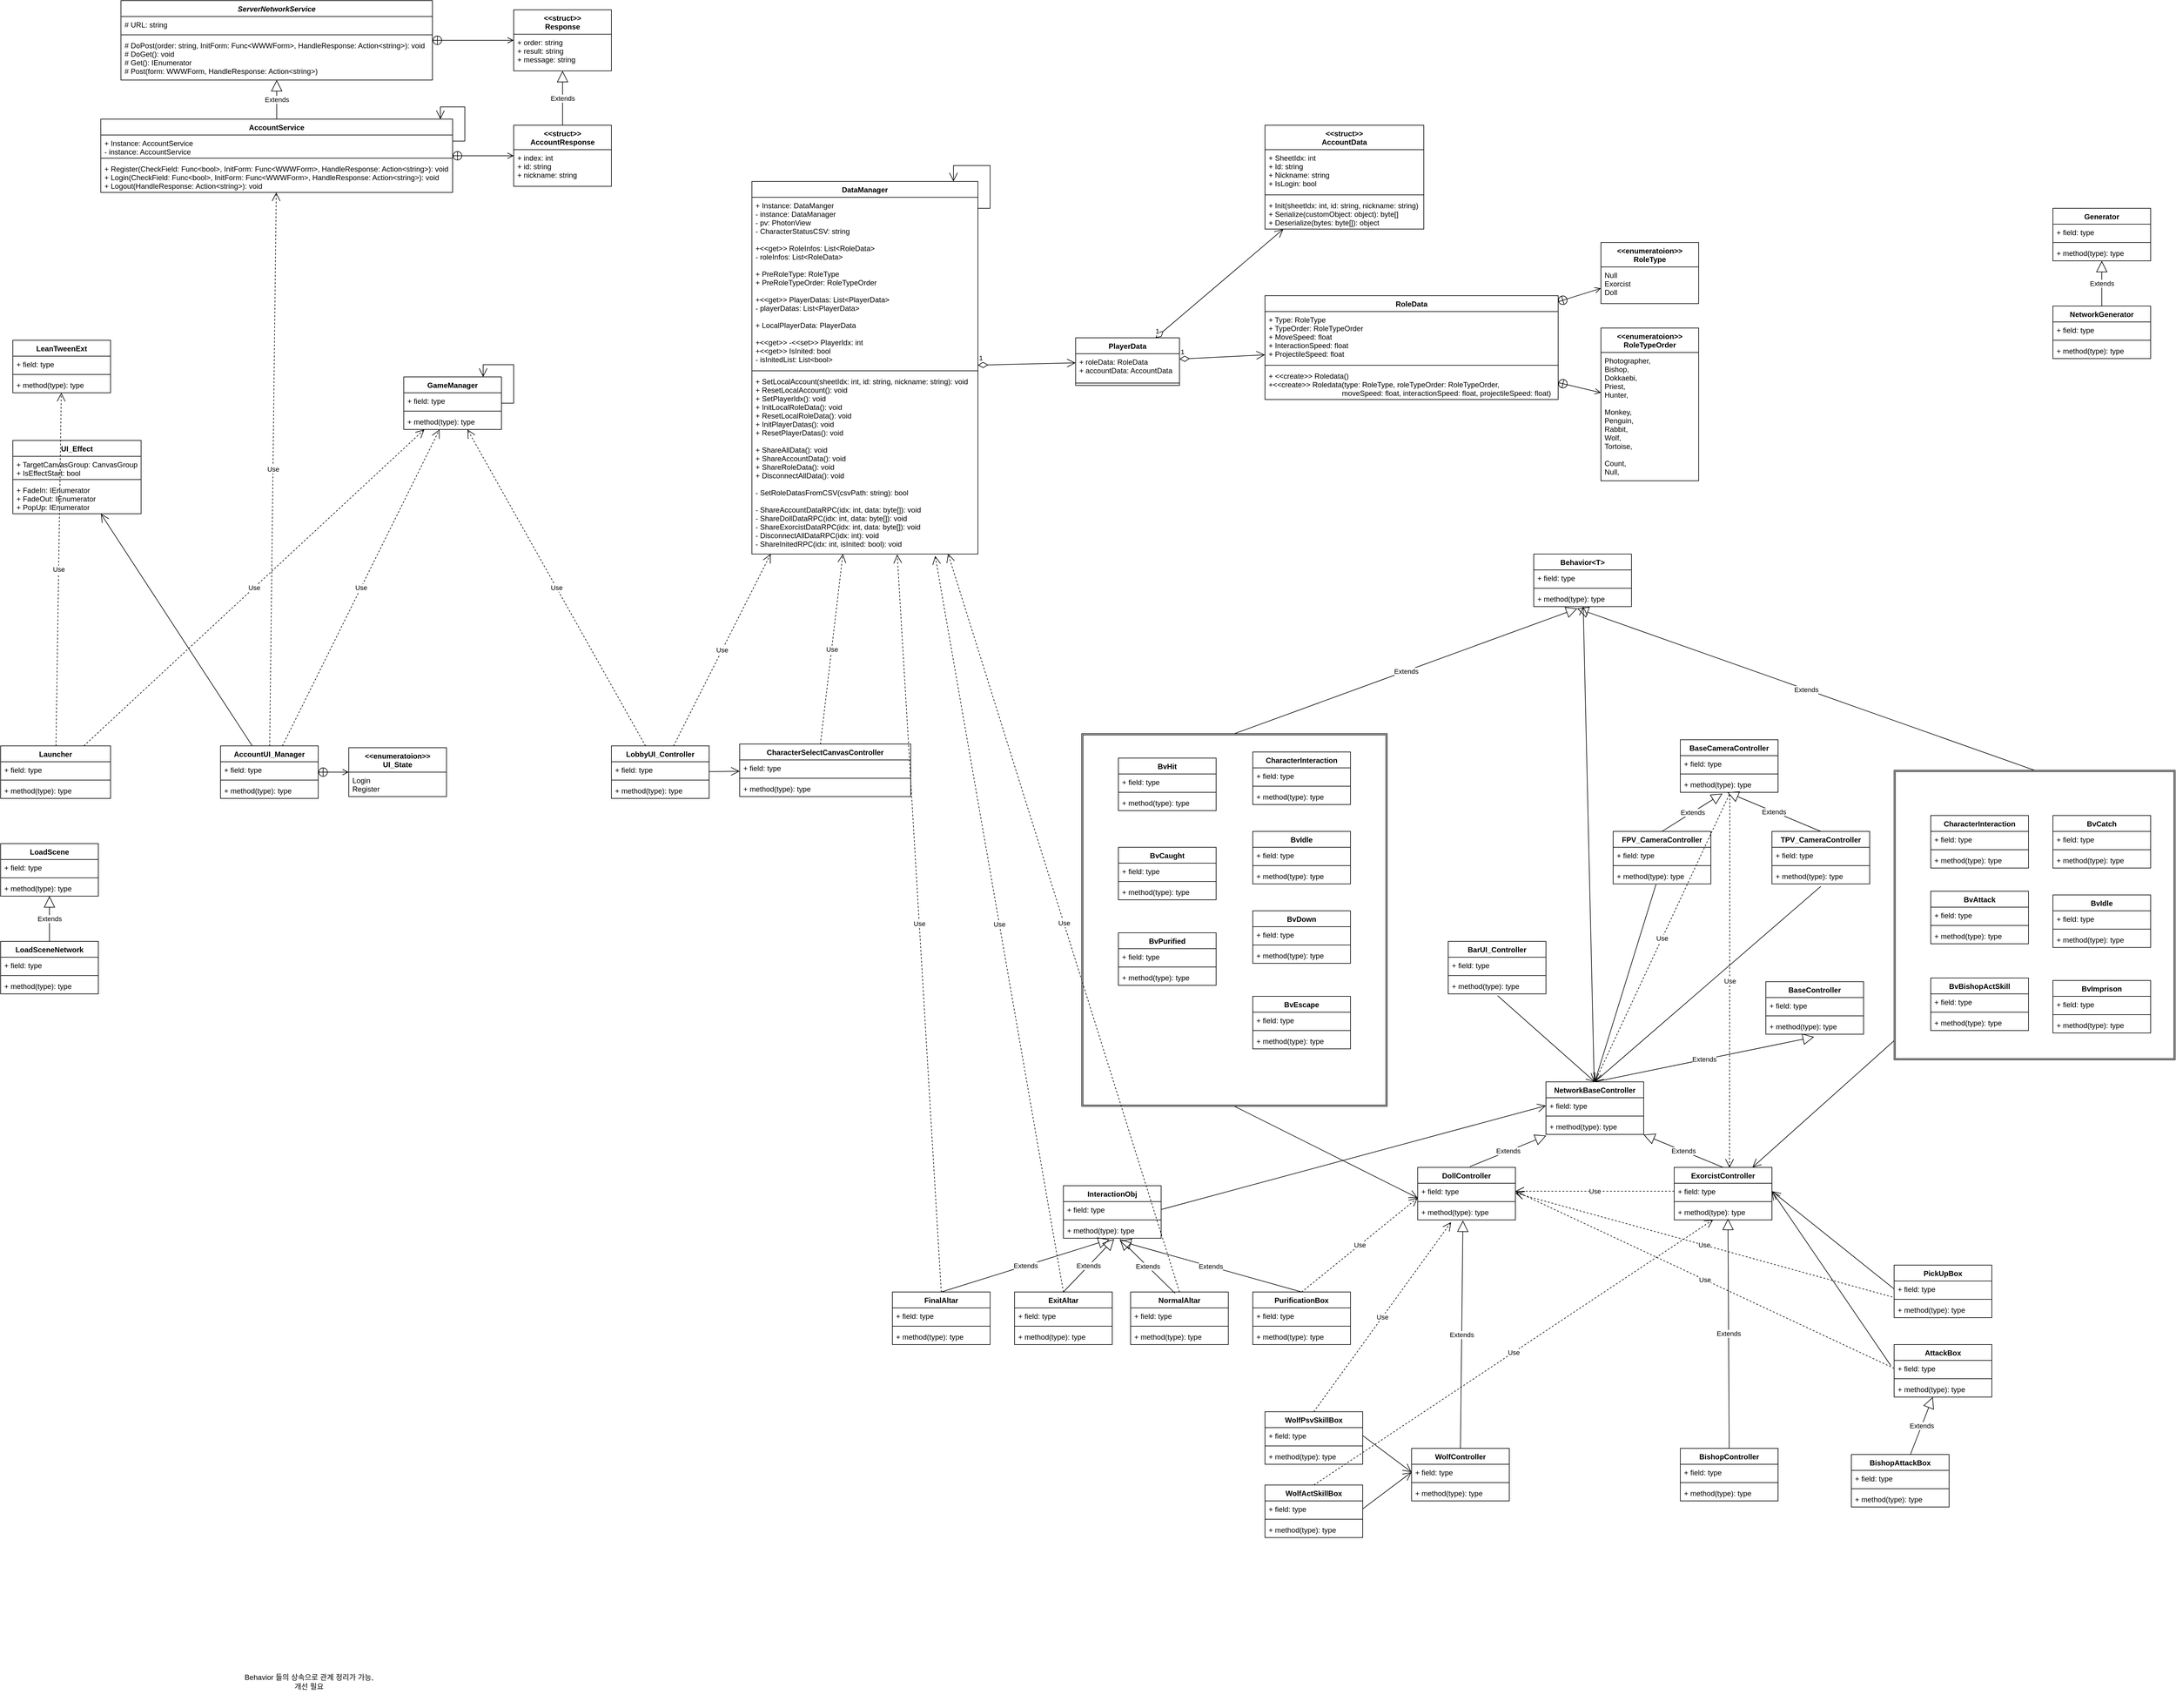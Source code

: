 <mxfile version="13.9.9" type="device"><diagram id="NH-Y0avR81FjexReZCZ9" name="페이지-1"><mxGraphModel dx="1824" dy="2324" grid="1" gridSize="10" guides="1" tooltips="1" connect="1" arrows="1" fold="1" page="1" pageScale="1" pageWidth="827" pageHeight="1169" math="0" shadow="0"><root><mxCell id="0"/><mxCell id="1" parent="0"/><mxCell id="WNGgheq9W2EGtf0vg9xr-1" value="Launcher" style="swimlane;fontStyle=1;align=center;verticalAlign=top;childLayout=stackLayout;horizontal=1;startSize=26;horizontalStack=0;resizeParent=1;resizeParentMax=0;resizeLast=0;collapsible=1;marginBottom=0;" parent="1" vertex="1"><mxGeometry x="80" y="80" width="180" height="86" as="geometry"/></mxCell><mxCell id="WNGgheq9W2EGtf0vg9xr-80" value="+ field: type" style="text;strokeColor=none;fillColor=none;align=left;verticalAlign=top;spacingLeft=4;spacingRight=4;overflow=hidden;rotatable=0;points=[[0,0.5],[1,0.5]];portConstraint=eastwest;" parent="WNGgheq9W2EGtf0vg9xr-1" vertex="1"><mxGeometry y="26" width="180" height="26" as="geometry"/></mxCell><mxCell id="WNGgheq9W2EGtf0vg9xr-3" value="" style="line;strokeWidth=1;fillColor=none;align=left;verticalAlign=middle;spacingTop=-1;spacingLeft=3;spacingRight=3;rotatable=0;labelPosition=right;points=[];portConstraint=eastwest;" parent="WNGgheq9W2EGtf0vg9xr-1" vertex="1"><mxGeometry y="52" width="180" height="8" as="geometry"/></mxCell><mxCell id="WNGgheq9W2EGtf0vg9xr-4" value="+ method(type): type" style="text;strokeColor=none;fillColor=none;align=left;verticalAlign=top;spacingLeft=4;spacingRight=4;overflow=hidden;rotatable=0;points=[[0,0.5],[1,0.5]];portConstraint=eastwest;" parent="WNGgheq9W2EGtf0vg9xr-1" vertex="1"><mxGeometry y="60" width="180" height="26" as="geometry"/></mxCell><mxCell id="WNGgheq9W2EGtf0vg9xr-14" value="GameManager" style="swimlane;fontStyle=1;align=center;verticalAlign=top;childLayout=stackLayout;horizontal=1;startSize=26;horizontalStack=0;resizeParent=1;resizeParentMax=0;resizeLast=0;collapsible=1;marginBottom=0;" parent="1" vertex="1"><mxGeometry x="740" y="-524" width="160" height="86" as="geometry"/></mxCell><mxCell id="WNGgheq9W2EGtf0vg9xr-15" value="+ field: type" style="text;strokeColor=none;fillColor=none;align=left;verticalAlign=top;spacingLeft=4;spacingRight=4;overflow=hidden;rotatable=0;points=[[0,0.5],[1,0.5]];portConstraint=eastwest;" parent="WNGgheq9W2EGtf0vg9xr-14" vertex="1"><mxGeometry y="26" width="160" height="26" as="geometry"/></mxCell><mxCell id="WNGgheq9W2EGtf0vg9xr-16" value="" style="line;strokeWidth=1;fillColor=none;align=left;verticalAlign=middle;spacingTop=-1;spacingLeft=3;spacingRight=3;rotatable=0;labelPosition=right;points=[];portConstraint=eastwest;" parent="WNGgheq9W2EGtf0vg9xr-14" vertex="1"><mxGeometry y="52" width="160" height="8" as="geometry"/></mxCell><mxCell id="WNGgheq9W2EGtf0vg9xr-17" value="+ method(type): type" style="text;strokeColor=none;fillColor=none;align=left;verticalAlign=top;spacingLeft=4;spacingRight=4;overflow=hidden;rotatable=0;points=[[0,0.5],[1,0.5]];portConstraint=eastwest;" parent="WNGgheq9W2EGtf0vg9xr-14" vertex="1"><mxGeometry y="60" width="160" height="26" as="geometry"/></mxCell><mxCell id="WNGgheq9W2EGtf0vg9xr-119" value="" style="endArrow=open;endFill=1;endSize=12;html=1;rounded=0;edgeStyle=orthogonalEdgeStyle;" parent="WNGgheq9W2EGtf0vg9xr-14" source="WNGgheq9W2EGtf0vg9xr-15" target="WNGgheq9W2EGtf0vg9xr-14" edge="1"><mxGeometry width="160" relative="1" as="geometry"><mxPoint x="80" y="90" as="sourcePoint"/><mxPoint x="240" y="90" as="targetPoint"/><Array as="points"><mxPoint x="180" y="43"/><mxPoint x="180" y="-20"/><mxPoint x="130" y="-20"/></Array></mxGeometry></mxCell><mxCell id="WNGgheq9W2EGtf0vg9xr-18" value="LobbyUI_Controller" style="swimlane;fontStyle=1;align=center;verticalAlign=top;childLayout=stackLayout;horizontal=1;startSize=26;horizontalStack=0;resizeParent=1;resizeParentMax=0;resizeLast=0;collapsible=1;marginBottom=0;" parent="1" vertex="1"><mxGeometry x="1080" y="80" width="160" height="86" as="geometry"/></mxCell><mxCell id="WNGgheq9W2EGtf0vg9xr-19" value="+ field: type" style="text;strokeColor=none;fillColor=none;align=left;verticalAlign=top;spacingLeft=4;spacingRight=4;overflow=hidden;rotatable=0;points=[[0,0.5],[1,0.5]];portConstraint=eastwest;" parent="WNGgheq9W2EGtf0vg9xr-18" vertex="1"><mxGeometry y="26" width="160" height="26" as="geometry"/></mxCell><mxCell id="WNGgheq9W2EGtf0vg9xr-20" value="" style="line;strokeWidth=1;fillColor=none;align=left;verticalAlign=middle;spacingTop=-1;spacingLeft=3;spacingRight=3;rotatable=0;labelPosition=right;points=[];portConstraint=eastwest;" parent="WNGgheq9W2EGtf0vg9xr-18" vertex="1"><mxGeometry y="52" width="160" height="8" as="geometry"/></mxCell><mxCell id="WNGgheq9W2EGtf0vg9xr-21" value="+ method(type): type" style="text;strokeColor=none;fillColor=none;align=left;verticalAlign=top;spacingLeft=4;spacingRight=4;overflow=hidden;rotatable=0;points=[[0,0.5],[1,0.5]];portConstraint=eastwest;" parent="WNGgheq9W2EGtf0vg9xr-18" vertex="1"><mxGeometry y="60" width="160" height="26" as="geometry"/></mxCell><mxCell id="WNGgheq9W2EGtf0vg9xr-22" value="LoadScene" style="swimlane;fontStyle=1;align=center;verticalAlign=top;childLayout=stackLayout;horizontal=1;startSize=26;horizontalStack=0;resizeParent=1;resizeParentMax=0;resizeLast=0;collapsible=1;marginBottom=0;" parent="1" vertex="1"><mxGeometry x="80" y="240" width="160" height="86" as="geometry"/></mxCell><mxCell id="WNGgheq9W2EGtf0vg9xr-23" value="+ field: type" style="text;strokeColor=none;fillColor=none;align=left;verticalAlign=top;spacingLeft=4;spacingRight=4;overflow=hidden;rotatable=0;points=[[0,0.5],[1,0.5]];portConstraint=eastwest;" parent="WNGgheq9W2EGtf0vg9xr-22" vertex="1"><mxGeometry y="26" width="160" height="26" as="geometry"/></mxCell><mxCell id="WNGgheq9W2EGtf0vg9xr-24" value="" style="line;strokeWidth=1;fillColor=none;align=left;verticalAlign=middle;spacingTop=-1;spacingLeft=3;spacingRight=3;rotatable=0;labelPosition=right;points=[];portConstraint=eastwest;" parent="WNGgheq9W2EGtf0vg9xr-22" vertex="1"><mxGeometry y="52" width="160" height="8" as="geometry"/></mxCell><mxCell id="WNGgheq9W2EGtf0vg9xr-25" value="+ method(type): type" style="text;strokeColor=none;fillColor=none;align=left;verticalAlign=top;spacingLeft=4;spacingRight=4;overflow=hidden;rotatable=0;points=[[0,0.5],[1,0.5]];portConstraint=eastwest;" parent="WNGgheq9W2EGtf0vg9xr-22" vertex="1"><mxGeometry y="60" width="160" height="26" as="geometry"/></mxCell><mxCell id="WNGgheq9W2EGtf0vg9xr-26" value="LoadSceneNetwork" style="swimlane;fontStyle=1;align=center;verticalAlign=top;childLayout=stackLayout;horizontal=1;startSize=26;horizontalStack=0;resizeParent=1;resizeParentMax=0;resizeLast=0;collapsible=1;marginBottom=0;" parent="1" vertex="1"><mxGeometry x="80" y="400" width="160" height="86" as="geometry"/></mxCell><mxCell id="WNGgheq9W2EGtf0vg9xr-27" value="+ field: type" style="text;strokeColor=none;fillColor=none;align=left;verticalAlign=top;spacingLeft=4;spacingRight=4;overflow=hidden;rotatable=0;points=[[0,0.5],[1,0.5]];portConstraint=eastwest;" parent="WNGgheq9W2EGtf0vg9xr-26" vertex="1"><mxGeometry y="26" width="160" height="26" as="geometry"/></mxCell><mxCell id="WNGgheq9W2EGtf0vg9xr-28" value="" style="line;strokeWidth=1;fillColor=none;align=left;verticalAlign=middle;spacingTop=-1;spacingLeft=3;spacingRight=3;rotatable=0;labelPosition=right;points=[];portConstraint=eastwest;" parent="WNGgheq9W2EGtf0vg9xr-26" vertex="1"><mxGeometry y="52" width="160" height="8" as="geometry"/></mxCell><mxCell id="WNGgheq9W2EGtf0vg9xr-29" value="+ method(type): type" style="text;strokeColor=none;fillColor=none;align=left;verticalAlign=top;spacingLeft=4;spacingRight=4;overflow=hidden;rotatable=0;points=[[0,0.5],[1,0.5]];portConstraint=eastwest;" parent="WNGgheq9W2EGtf0vg9xr-26" vertex="1"><mxGeometry y="60" width="160" height="26" as="geometry"/></mxCell><mxCell id="WNGgheq9W2EGtf0vg9xr-30" value="ServerNetworkService" style="swimlane;fontStyle=3;align=center;verticalAlign=top;childLayout=stackLayout;horizontal=1;startSize=26;horizontalStack=0;resizeParent=1;resizeParentMax=0;resizeLast=0;collapsible=1;marginBottom=0;" parent="1" vertex="1"><mxGeometry x="277" y="-1140" width="510" height="130" as="geometry"/></mxCell><mxCell id="WNGgheq9W2EGtf0vg9xr-31" value="# URL: string" style="text;strokeColor=none;fillColor=none;align=left;verticalAlign=top;spacingLeft=4;spacingRight=4;overflow=hidden;rotatable=0;points=[[0,0.5],[1,0.5]];portConstraint=eastwest;" parent="WNGgheq9W2EGtf0vg9xr-30" vertex="1"><mxGeometry y="26" width="510" height="26" as="geometry"/></mxCell><mxCell id="WNGgheq9W2EGtf0vg9xr-32" value="" style="line;strokeWidth=1;fillColor=none;align=left;verticalAlign=middle;spacingTop=-1;spacingLeft=3;spacingRight=3;rotatable=0;labelPosition=right;points=[];portConstraint=eastwest;" parent="WNGgheq9W2EGtf0vg9xr-30" vertex="1"><mxGeometry y="52" width="510" height="8" as="geometry"/></mxCell><mxCell id="WNGgheq9W2EGtf0vg9xr-33" value="# DoPost(order: string, InitForm: Func&lt;WWWForm&gt;, HandleResponse: Action&lt;string&gt;): void&#10;# DoGet(): void&#10;# Get(): IEnumerator&#10;# Post(form: WWWForm, HandleResponse: Action&lt;string&gt;)" style="text;strokeColor=none;fillColor=none;align=left;verticalAlign=top;spacingLeft=4;spacingRight=4;overflow=hidden;rotatable=0;points=[[0,0.5],[1,0.5]];portConstraint=eastwest;" parent="WNGgheq9W2EGtf0vg9xr-30" vertex="1"><mxGeometry y="60" width="510" height="70" as="geometry"/></mxCell><mxCell id="WNGgheq9W2EGtf0vg9xr-38" value="&lt;&lt;struct&gt;&gt;&#10;Response" style="swimlane;fontStyle=1;align=center;verticalAlign=top;childLayout=stackLayout;horizontal=1;startSize=40;horizontalStack=0;resizeParent=1;resizeParentMax=0;resizeLast=0;collapsible=1;marginBottom=0;" parent="1" vertex="1"><mxGeometry x="920" y="-1125" width="160" height="100" as="geometry"/></mxCell><mxCell id="WNGgheq9W2EGtf0vg9xr-39" value="+ order: string&#10;+ result: string&#10;+ message: string" style="text;strokeColor=none;fillColor=none;align=left;verticalAlign=top;spacingLeft=4;spacingRight=4;overflow=hidden;rotatable=0;points=[[0,0.5],[1,0.5]];portConstraint=eastwest;" parent="WNGgheq9W2EGtf0vg9xr-38" vertex="1"><mxGeometry y="40" width="160" height="60" as="geometry"/></mxCell><mxCell id="WNGgheq9W2EGtf0vg9xr-81" value="Use" style="endArrow=open;endSize=12;dashed=1;html=1;rounded=0;" parent="1" source="WNGgheq9W2EGtf0vg9xr-1" target="WNGgheq9W2EGtf0vg9xr-14" edge="1"><mxGeometry width="160" relative="1" as="geometry"><mxPoint x="260" y="-50" as="sourcePoint"/><mxPoint x="420" y="-50" as="targetPoint"/></mxGeometry></mxCell><mxCell id="WNGgheq9W2EGtf0vg9xr-88" value="LeanTweenExt" style="swimlane;fontStyle=1;align=center;verticalAlign=top;childLayout=stackLayout;horizontal=1;startSize=26;horizontalStack=0;resizeParent=1;resizeParentMax=0;resizeLast=0;collapsible=1;marginBottom=0;" parent="1" vertex="1"><mxGeometry x="100" y="-584" width="160" height="86" as="geometry"/></mxCell><mxCell id="WNGgheq9W2EGtf0vg9xr-89" value="+ field: type" style="text;strokeColor=none;fillColor=none;align=left;verticalAlign=top;spacingLeft=4;spacingRight=4;overflow=hidden;rotatable=0;points=[[0,0.5],[1,0.5]];portConstraint=eastwest;" parent="WNGgheq9W2EGtf0vg9xr-88" vertex="1"><mxGeometry y="26" width="160" height="26" as="geometry"/></mxCell><mxCell id="WNGgheq9W2EGtf0vg9xr-90" value="" style="line;strokeWidth=1;fillColor=none;align=left;verticalAlign=middle;spacingTop=-1;spacingLeft=3;spacingRight=3;rotatable=0;labelPosition=right;points=[];portConstraint=eastwest;" parent="WNGgheq9W2EGtf0vg9xr-88" vertex="1"><mxGeometry y="52" width="160" height="8" as="geometry"/></mxCell><mxCell id="WNGgheq9W2EGtf0vg9xr-91" value="+ method(type): type" style="text;strokeColor=none;fillColor=none;align=left;verticalAlign=top;spacingLeft=4;spacingRight=4;overflow=hidden;rotatable=0;points=[[0,0.5],[1,0.5]];portConstraint=eastwest;" parent="WNGgheq9W2EGtf0vg9xr-88" vertex="1"><mxGeometry y="60" width="160" height="26" as="geometry"/></mxCell><mxCell id="WNGgheq9W2EGtf0vg9xr-92" value="Use" style="endArrow=open;endSize=12;dashed=1;html=1;rounded=0;" parent="1" source="WNGgheq9W2EGtf0vg9xr-1" target="WNGgheq9W2EGtf0vg9xr-88" edge="1"><mxGeometry width="160" relative="1" as="geometry"><mxPoint x="430" y="10" as="sourcePoint"/><mxPoint x="590" y="10" as="targetPoint"/></mxGeometry></mxCell><mxCell id="WNGgheq9W2EGtf0vg9xr-93" value="Extends" style="endArrow=block;endSize=16;endFill=0;html=1;rounded=0;exitX=0.5;exitY=0;exitDx=0;exitDy=0;" parent="1" source="WNGgheq9W2EGtf0vg9xr-26" target="WNGgheq9W2EGtf0vg9xr-22" edge="1"><mxGeometry width="160" relative="1" as="geometry"><mxPoint x="280" y="496" as="sourcePoint"/><mxPoint x="440" y="496" as="targetPoint"/></mxGeometry></mxCell><mxCell id="WNGgheq9W2EGtf0vg9xr-94" style="edgeStyle=none;rounded=0;orthogonalLoop=1;jettySize=auto;html=1;exitX=0.75;exitY=0;exitDx=0;exitDy=0;" parent="1" source="WNGgheq9W2EGtf0vg9xr-22" target="WNGgheq9W2EGtf0vg9xr-22" edge="1"><mxGeometry relative="1" as="geometry"/></mxCell><mxCell id="WNGgheq9W2EGtf0vg9xr-99" value="Use" style="endArrow=open;endSize=12;dashed=1;html=1;rounded=0;" parent="1" source="WNGgheq9W2EGtf0vg9xr-18" target="WNGgheq9W2EGtf0vg9xr-14" edge="1"><mxGeometry width="160" relative="1" as="geometry"><mxPoint x="530" y="160" as="sourcePoint"/><mxPoint x="690" y="160" as="targetPoint"/></mxGeometry></mxCell><mxCell id="WNGgheq9W2EGtf0vg9xr-101" value="DataManager" style="swimlane;fontStyle=1;align=center;verticalAlign=top;childLayout=stackLayout;horizontal=1;startSize=26;horizontalStack=0;resizeParent=1;resizeParentMax=0;resizeLast=0;collapsible=1;marginBottom=0;" parent="1" vertex="1"><mxGeometry x="1310" y="-844" width="370" height="610" as="geometry"/></mxCell><mxCell id="WNGgheq9W2EGtf0vg9xr-102" value="+ Instance: DataManger&#10;- instance: DataManager&#10;- pv: PhotonView&#10;- CharacterStatusCSV: string&#10;&#10;+&lt;&lt;get&gt;&gt; RoleInfos: List&lt;RoleData&gt;&#10;- roleInfos: List&lt;RoleData&gt;&#10;&#10;+ PreRoleType: RoleType&#10;+ PreRoleTypeOrder: RoleTypeOrder&#10;&#10;+&lt;&lt;get&gt;&gt; PlayerDatas: List&lt;PlayerData&gt;&#10;- playerDatas: List&lt;PlayerData&gt;&#10;&#10;+ LocalPlayerData: PlayerData&#10;&#10;+&lt;&lt;get&gt;&gt; -&lt;&lt;set&gt;&gt; PlayerIdx: int&#10;+&lt;&lt;get&gt;&gt; IsInited: bool&#10;- isInitedList: List&lt;bool&gt;" style="text;strokeColor=none;fillColor=none;align=left;verticalAlign=top;spacingLeft=4;spacingRight=4;overflow=hidden;rotatable=0;points=[[0,0.5],[1,0.5]];portConstraint=eastwest;" parent="WNGgheq9W2EGtf0vg9xr-101" vertex="1"><mxGeometry y="26" width="370" height="280" as="geometry"/></mxCell><mxCell id="WNGgheq9W2EGtf0vg9xr-103" value="" style="line;strokeWidth=1;fillColor=none;align=left;verticalAlign=middle;spacingTop=-1;spacingLeft=3;spacingRight=3;rotatable=0;labelPosition=right;points=[];portConstraint=eastwest;" parent="WNGgheq9W2EGtf0vg9xr-101" vertex="1"><mxGeometry y="306" width="370" height="8" as="geometry"/></mxCell><mxCell id="WNGgheq9W2EGtf0vg9xr-104" value="+ SetLocalAccount(sheetIdx: int, id: string, nickname: string): void&#10;+ ResetLocalAccount(): void&#10;+ SetPlayerIdx(): void&#10;+ InitLocalRoleData(): void&#10;+ ResetLocalRoleData(): void&#10;+ InitPlayerDatas(): void&#10;+ ResetPlayerDatas(): void&#10;&#10;+ ShareAllData(): void&#10;+ ShareAccountData(): void&#10;+ ShareRoleData(): void&#10;+ DisconnectAllData(): void&#10;&#10;- SetRoleDatasFromCSV(csvPath: string): bool&#10;&#10;- ShareAccountDataRPC(idx: int, data: byte[]): void&#10;- ShareDollDataRPC(idx: int, data: byte[]): void&#10;- ShareExorcistDataRPC(idx: int, data: byte[]): void&#10;- DisconnectAllDataRPC(idx: int): void&#10;- ShareInitedRPC(idx: int, isInited: bool): void" style="text;strokeColor=none;fillColor=none;align=left;verticalAlign=top;spacingLeft=4;spacingRight=4;overflow=hidden;rotatable=0;points=[[0,0.5],[1,0.5]];portConstraint=eastwest;" parent="WNGgheq9W2EGtf0vg9xr-101" vertex="1"><mxGeometry y="314" width="370" height="296" as="geometry"/></mxCell><mxCell id="WNGgheq9W2EGtf0vg9xr-121" value="" style="endArrow=open;endFill=1;endSize=12;html=1;rounded=0;edgeStyle=orthogonalEdgeStyle;" parent="WNGgheq9W2EGtf0vg9xr-101" source="WNGgheq9W2EGtf0vg9xr-102" target="WNGgheq9W2EGtf0vg9xr-101" edge="1"><mxGeometry width="160" relative="1" as="geometry"><mxPoint x="160.0" y="43" as="sourcePoint"/><mxPoint x="130.0" y="2.274e-13" as="targetPoint"/><Array as="points"><mxPoint x="390" y="44"/><mxPoint x="390" y="-26"/><mxPoint x="330" y="-26"/></Array></mxGeometry></mxCell><mxCell id="WNGgheq9W2EGtf0vg9xr-105" value="Use" style="endArrow=open;endSize=12;dashed=1;html=1;rounded=0;" parent="1" source="WNGgheq9W2EGtf0vg9xr-18" target="WNGgheq9W2EGtf0vg9xr-101" edge="1"><mxGeometry width="160" relative="1" as="geometry"><mxPoint x="800" y="60" as="sourcePoint"/><mxPoint x="960" y="60" as="targetPoint"/></mxGeometry></mxCell><mxCell id="WNGgheq9W2EGtf0vg9xr-106" value="CharacterSelectCanvasController" style="swimlane;fontStyle=1;align=center;verticalAlign=top;childLayout=stackLayout;horizontal=1;startSize=26;horizontalStack=0;resizeParent=1;resizeParentMax=0;resizeLast=0;collapsible=1;marginBottom=0;" parent="1" vertex="1"><mxGeometry x="1290" y="77" width="280" height="86" as="geometry"/></mxCell><mxCell id="WNGgheq9W2EGtf0vg9xr-107" value="+ field: type" style="text;strokeColor=none;fillColor=none;align=left;verticalAlign=top;spacingLeft=4;spacingRight=4;overflow=hidden;rotatable=0;points=[[0,0.5],[1,0.5]];portConstraint=eastwest;" parent="WNGgheq9W2EGtf0vg9xr-106" vertex="1"><mxGeometry y="26" width="280" height="26" as="geometry"/></mxCell><mxCell id="WNGgheq9W2EGtf0vg9xr-108" value="" style="line;strokeWidth=1;fillColor=none;align=left;verticalAlign=middle;spacingTop=-1;spacingLeft=3;spacingRight=3;rotatable=0;labelPosition=right;points=[];portConstraint=eastwest;" parent="WNGgheq9W2EGtf0vg9xr-106" vertex="1"><mxGeometry y="52" width="280" height="8" as="geometry"/></mxCell><mxCell id="WNGgheq9W2EGtf0vg9xr-109" value="+ method(type): type" style="text;strokeColor=none;fillColor=none;align=left;verticalAlign=top;spacingLeft=4;spacingRight=4;overflow=hidden;rotatable=0;points=[[0,0.5],[1,0.5]];portConstraint=eastwest;" parent="WNGgheq9W2EGtf0vg9xr-106" vertex="1"><mxGeometry y="60" width="280" height="26" as="geometry"/></mxCell><mxCell id="WNGgheq9W2EGtf0vg9xr-114" value="" style="endArrow=open;endFill=1;endSize=12;html=1;rounded=0;" parent="1" source="WNGgheq9W2EGtf0vg9xr-18" target="WNGgheq9W2EGtf0vg9xr-106" edge="1"><mxGeometry width="160" relative="1" as="geometry"><mxPoint x="1720" y="50" as="sourcePoint"/><mxPoint x="1880" y="50" as="targetPoint"/></mxGeometry></mxCell><mxCell id="WNGgheq9W2EGtf0vg9xr-115" value="Use" style="endArrow=open;endSize=12;dashed=1;html=1;rounded=0;exitX=0.472;exitY=0.002;exitDx=0;exitDy=0;exitPerimeter=0;" parent="1" source="WNGgheq9W2EGtf0vg9xr-106" target="WNGgheq9W2EGtf0vg9xr-101" edge="1"><mxGeometry width="160" relative="1" as="geometry"><mxPoint x="810" y="-30" as="sourcePoint"/><mxPoint x="970" y="-30" as="targetPoint"/></mxGeometry></mxCell><mxCell id="WNGgheq9W2EGtf0vg9xr-133" value="AccountUI_Manager" style="swimlane;fontStyle=1;align=center;verticalAlign=top;childLayout=stackLayout;horizontal=1;startSize=26;horizontalStack=0;resizeParent=1;resizeParentMax=0;resizeLast=0;collapsible=1;marginBottom=0;fillColor=none;" parent="1" vertex="1"><mxGeometry x="440" y="80" width="160" height="86" as="geometry"/></mxCell><mxCell id="WNGgheq9W2EGtf0vg9xr-134" value="+ field: type" style="text;strokeColor=none;fillColor=none;align=left;verticalAlign=top;spacingLeft=4;spacingRight=4;overflow=hidden;rotatable=0;points=[[0,0.5],[1,0.5]];portConstraint=eastwest;" parent="WNGgheq9W2EGtf0vg9xr-133" vertex="1"><mxGeometry y="26" width="160" height="26" as="geometry"/></mxCell><mxCell id="WNGgheq9W2EGtf0vg9xr-135" value="" style="line;strokeWidth=1;fillColor=none;align=left;verticalAlign=middle;spacingTop=-1;spacingLeft=3;spacingRight=3;rotatable=0;labelPosition=right;points=[];portConstraint=eastwest;" parent="WNGgheq9W2EGtf0vg9xr-133" vertex="1"><mxGeometry y="52" width="160" height="8" as="geometry"/></mxCell><mxCell id="WNGgheq9W2EGtf0vg9xr-136" value="+ method(type): type" style="text;strokeColor=none;fillColor=none;align=left;verticalAlign=top;spacingLeft=4;spacingRight=4;overflow=hidden;rotatable=0;points=[[0,0.5],[1,0.5]];portConstraint=eastwest;" parent="WNGgheq9W2EGtf0vg9xr-133" vertex="1"><mxGeometry y="60" width="160" height="26" as="geometry"/></mxCell><mxCell id="WNGgheq9W2EGtf0vg9xr-137" value="&lt;&lt;enumeratoion&gt;&gt;&#10;UI_State" style="swimlane;fontStyle=1;align=center;verticalAlign=top;childLayout=stackLayout;horizontal=1;startSize=40;horizontalStack=0;resizeParent=1;resizeParentMax=0;resizeLast=0;collapsible=1;marginBottom=0;fillColor=none;" parent="1" vertex="1"><mxGeometry x="650" y="83" width="160" height="80" as="geometry"/></mxCell><mxCell id="WNGgheq9W2EGtf0vg9xr-138" value="Login&#10;Register" style="text;strokeColor=none;fillColor=none;align=left;verticalAlign=top;spacingLeft=4;spacingRight=4;overflow=hidden;rotatable=0;points=[[0,0.5],[1,0.5]];portConstraint=eastwest;" parent="WNGgheq9W2EGtf0vg9xr-137" vertex="1"><mxGeometry y="40" width="160" height="40" as="geometry"/></mxCell><mxCell id="WNGgheq9W2EGtf0vg9xr-141" value="" style="endArrow=open;startArrow=circlePlus;endFill=0;startFill=0;endSize=8;html=1;rounded=0;" parent="1" source="WNGgheq9W2EGtf0vg9xr-133" target="WNGgheq9W2EGtf0vg9xr-137" edge="1"><mxGeometry width="160" relative="1" as="geometry"><mxPoint x="620" y="220" as="sourcePoint"/><mxPoint x="780" y="220" as="targetPoint"/></mxGeometry></mxCell><mxCell id="WNGgheq9W2EGtf0vg9xr-142" value="UI_Effect" style="swimlane;fontStyle=1;align=center;verticalAlign=top;childLayout=stackLayout;horizontal=1;startSize=26;horizontalStack=0;resizeParent=1;resizeParentMax=0;resizeLast=0;collapsible=1;marginBottom=0;fillColor=none;" parent="1" vertex="1"><mxGeometry x="100" y="-420" width="210" height="120" as="geometry"/></mxCell><mxCell id="WNGgheq9W2EGtf0vg9xr-143" value="+ TargetCanvasGroup: CanvasGroup&#10;+ IsEffectStart: bool" style="text;strokeColor=none;fillColor=none;align=left;verticalAlign=top;spacingLeft=4;spacingRight=4;overflow=hidden;rotatable=0;points=[[0,0.5],[1,0.5]];portConstraint=eastwest;" parent="WNGgheq9W2EGtf0vg9xr-142" vertex="1"><mxGeometry y="26" width="210" height="34" as="geometry"/></mxCell><mxCell id="WNGgheq9W2EGtf0vg9xr-144" value="" style="line;strokeWidth=1;fillColor=none;align=left;verticalAlign=middle;spacingTop=-1;spacingLeft=3;spacingRight=3;rotatable=0;labelPosition=right;points=[];portConstraint=eastwest;" parent="WNGgheq9W2EGtf0vg9xr-142" vertex="1"><mxGeometry y="60" width="210" height="8" as="geometry"/></mxCell><mxCell id="WNGgheq9W2EGtf0vg9xr-145" value="+ FadeIn: IEnumerator&#10;+ FadeOut: IEnumerator&#10;+ PopUp: IEnumerator" style="text;strokeColor=none;fillColor=none;align=left;verticalAlign=top;spacingLeft=4;spacingRight=4;overflow=hidden;rotatable=0;points=[[0,0.5],[1,0.5]];portConstraint=eastwest;" parent="WNGgheq9W2EGtf0vg9xr-142" vertex="1"><mxGeometry y="68" width="210" height="52" as="geometry"/></mxCell><mxCell id="WNGgheq9W2EGtf0vg9xr-146" value="" style="endArrow=open;endFill=1;endSize=12;html=1;rounded=0;" parent="1" source="WNGgheq9W2EGtf0vg9xr-133" target="WNGgheq9W2EGtf0vg9xr-142" edge="1"><mxGeometry width="160" relative="1" as="geometry"><mxPoint x="600" y="60" as="sourcePoint"/><mxPoint x="760" y="60" as="targetPoint"/></mxGeometry></mxCell><mxCell id="WNGgheq9W2EGtf0vg9xr-152" value="AccountService" style="swimlane;fontStyle=1;align=center;verticalAlign=top;childLayout=stackLayout;horizontal=1;startSize=26;horizontalStack=0;resizeParent=1;resizeParentMax=0;resizeLast=0;collapsible=1;marginBottom=0;" parent="1" vertex="1"><mxGeometry x="244" y="-946" width="576" height="120" as="geometry"/></mxCell><mxCell id="WNGgheq9W2EGtf0vg9xr-153" value="+ Instance: AccountService&#10;- instance: AccountService" style="text;strokeColor=none;fillColor=none;align=left;verticalAlign=top;spacingLeft=4;spacingRight=4;overflow=hidden;rotatable=0;points=[[0,0.5],[1,0.5]];portConstraint=eastwest;" parent="WNGgheq9W2EGtf0vg9xr-152" vertex="1"><mxGeometry y="26" width="576" height="34" as="geometry"/></mxCell><mxCell id="WNGgheq9W2EGtf0vg9xr-154" value="" style="line;strokeWidth=1;fillColor=none;align=left;verticalAlign=middle;spacingTop=-1;spacingLeft=3;spacingRight=3;rotatable=0;labelPosition=right;points=[];portConstraint=eastwest;" parent="WNGgheq9W2EGtf0vg9xr-152" vertex="1"><mxGeometry y="60" width="576" height="8" as="geometry"/></mxCell><mxCell id="WNGgheq9W2EGtf0vg9xr-155" value="+ Register(CheckField: Func&lt;bool&gt;, InitForm: Func&lt;WWWForm&gt;, HandleResponse: Action&lt;string&gt;): void&#10;+ Login(CheckField: Func&lt;bool&gt;, InitForm: Func&lt;WWWForm&gt;, HandleResponse: Action&lt;string&gt;): void&#10;+ Logout(HandleResponse: Action&lt;string&gt;): void&#10;" style="text;strokeColor=none;fillColor=none;align=left;verticalAlign=top;spacingLeft=4;spacingRight=4;overflow=hidden;rotatable=0;points=[[0,0.5],[1,0.5]];portConstraint=eastwest;" parent="WNGgheq9W2EGtf0vg9xr-152" vertex="1"><mxGeometry y="68" width="576" height="52" as="geometry"/></mxCell><mxCell id="WNGgheq9W2EGtf0vg9xr-156" value="" style="endArrow=open;endFill=1;endSize=12;html=1;rounded=0;edgeStyle=orthogonalEdgeStyle;" parent="WNGgheq9W2EGtf0vg9xr-152" source="WNGgheq9W2EGtf0vg9xr-153" target="WNGgheq9W2EGtf0vg9xr-152" edge="1"><mxGeometry width="160" relative="1" as="geometry"><mxPoint x="80" y="90" as="sourcePoint"/><mxPoint x="240" y="90" as="targetPoint"/><Array as="points"><mxPoint x="596" y="36"/><mxPoint x="596" y="-20"/><mxPoint x="556" y="-20"/></Array></mxGeometry></mxCell><mxCell id="WNGgheq9W2EGtf0vg9xr-157" value="Use" style="endArrow=open;endSize=12;dashed=1;html=1;rounded=0;" parent="1" source="WNGgheq9W2EGtf0vg9xr-133" target="WNGgheq9W2EGtf0vg9xr-152" edge="1"><mxGeometry width="160" relative="1" as="geometry"><mxPoint x="820" y="-230" as="sourcePoint"/><mxPoint x="980" y="-230" as="targetPoint"/></mxGeometry></mxCell><mxCell id="WNGgheq9W2EGtf0vg9xr-162" value="Extends" style="endArrow=block;endSize=16;endFill=0;html=1;rounded=0;" parent="1" source="WNGgheq9W2EGtf0vg9xr-152" target="WNGgheq9W2EGtf0vg9xr-30" edge="1"><mxGeometry width="160" relative="1" as="geometry"><mxPoint x="430" y="-880" as="sourcePoint"/><mxPoint x="590" y="-880" as="targetPoint"/></mxGeometry></mxCell><mxCell id="WNGgheq9W2EGtf0vg9xr-163" value="" style="endArrow=open;startArrow=circlePlus;endFill=0;startFill=0;endSize=8;html=1;rounded=0;" parent="1" source="WNGgheq9W2EGtf0vg9xr-30" target="WNGgheq9W2EGtf0vg9xr-38" edge="1"><mxGeometry width="160" relative="1" as="geometry"><mxPoint x="770" y="-930" as="sourcePoint"/><mxPoint x="930" y="-930" as="targetPoint"/></mxGeometry></mxCell><mxCell id="WNGgheq9W2EGtf0vg9xr-164" value="&lt;&lt;struct&gt;&gt;&#10;AccountResponse" style="swimlane;fontStyle=1;align=center;verticalAlign=top;childLayout=stackLayout;horizontal=1;startSize=40;horizontalStack=0;resizeParent=1;resizeParentMax=0;resizeLast=0;collapsible=1;marginBottom=0;" parent="1" vertex="1"><mxGeometry x="920" y="-936" width="160" height="100" as="geometry"/></mxCell><mxCell id="WNGgheq9W2EGtf0vg9xr-165" value="+ index: int&#10;+ id: string&#10;+ nickname: string&#10;" style="text;strokeColor=none;fillColor=none;align=left;verticalAlign=top;spacingLeft=4;spacingRight=4;overflow=hidden;rotatable=0;points=[[0,0.5],[1,0.5]];portConstraint=eastwest;" parent="WNGgheq9W2EGtf0vg9xr-164" vertex="1"><mxGeometry y="40" width="160" height="60" as="geometry"/></mxCell><mxCell id="WNGgheq9W2EGtf0vg9xr-166" value="Extends" style="endArrow=block;endSize=16;endFill=0;html=1;rounded=0;" parent="1" source="WNGgheq9W2EGtf0vg9xr-164" target="WNGgheq9W2EGtf0vg9xr-38" edge="1"><mxGeometry width="160" relative="1" as="geometry"><mxPoint x="930" y="-810" as="sourcePoint"/><mxPoint x="1090" y="-810" as="targetPoint"/></mxGeometry></mxCell><mxCell id="WNGgheq9W2EGtf0vg9xr-167" value="" style="endArrow=open;startArrow=circlePlus;endFill=0;startFill=0;endSize=8;html=1;rounded=0;" parent="1" source="WNGgheq9W2EGtf0vg9xr-152" target="WNGgheq9W2EGtf0vg9xr-164" edge="1"><mxGeometry width="160" relative="1" as="geometry"><mxPoint x="650" y="-890" as="sourcePoint"/><mxPoint x="733" y="-890" as="targetPoint"/></mxGeometry></mxCell><mxCell id="WNGgheq9W2EGtf0vg9xr-168" value="Use" style="endArrow=open;endSize=12;dashed=1;html=1;rounded=0;" parent="1" source="WNGgheq9W2EGtf0vg9xr-133" target="WNGgheq9W2EGtf0vg9xr-14" edge="1"><mxGeometry width="160" relative="1" as="geometry"><mxPoint x="226.275" y="90" as="sourcePoint"/><mxPoint x="783.725" y="-428.0" as="targetPoint"/></mxGeometry></mxCell><mxCell id="WNGgheq9W2EGtf0vg9xr-173" value="PlayerData" style="swimlane;fontStyle=1;align=center;verticalAlign=top;childLayout=stackLayout;horizontal=1;startSize=26;horizontalStack=0;resizeParent=1;resizeParentMax=0;resizeLast=0;collapsible=1;marginBottom=0;fillColor=none;" parent="1" vertex="1"><mxGeometry x="1840" y="-588" width="170" height="78" as="geometry"/></mxCell><mxCell id="WNGgheq9W2EGtf0vg9xr-174" value="+ roleData: RoleData&#10;+ accountData: AccountData" style="text;strokeColor=none;fillColor=none;align=left;verticalAlign=top;spacingLeft=4;spacingRight=4;overflow=hidden;rotatable=0;points=[[0,0.5],[1,0.5]];portConstraint=eastwest;" parent="WNGgheq9W2EGtf0vg9xr-173" vertex="1"><mxGeometry y="26" width="170" height="44" as="geometry"/></mxCell><mxCell id="WNGgheq9W2EGtf0vg9xr-175" value="" style="line;strokeWidth=1;fillColor=none;align=left;verticalAlign=middle;spacingTop=-1;spacingLeft=3;spacingRight=3;rotatable=0;labelPosition=right;points=[];portConstraint=eastwest;" parent="WNGgheq9W2EGtf0vg9xr-173" vertex="1"><mxGeometry y="70" width="170" height="8" as="geometry"/></mxCell><mxCell id="WNGgheq9W2EGtf0vg9xr-181" value="&lt;&lt;struct&gt;&gt;&#10;AccountData" style="swimlane;fontStyle=1;align=center;verticalAlign=top;childLayout=stackLayout;horizontal=1;startSize=40;horizontalStack=0;resizeParent=1;resizeParentMax=0;resizeLast=0;collapsible=1;marginBottom=0;fillColor=none;" parent="1" vertex="1"><mxGeometry x="2150" y="-936" width="260" height="170" as="geometry"/></mxCell><mxCell id="WNGgheq9W2EGtf0vg9xr-182" value="+ SheetIdx: int&#10;+ Id: string&#10;+ Nickname: string&#10;+ IsLogin: bool" style="text;strokeColor=none;fillColor=none;align=left;verticalAlign=top;spacingLeft=4;spacingRight=4;overflow=hidden;rotatable=0;points=[[0,0.5],[1,0.5]];portConstraint=eastwest;" parent="WNGgheq9W2EGtf0vg9xr-181" vertex="1"><mxGeometry y="40" width="260" height="70" as="geometry"/></mxCell><mxCell id="WNGgheq9W2EGtf0vg9xr-183" value="" style="line;strokeWidth=1;fillColor=none;align=left;verticalAlign=middle;spacingTop=-1;spacingLeft=3;spacingRight=3;rotatable=0;labelPosition=right;points=[];portConstraint=eastwest;" parent="WNGgheq9W2EGtf0vg9xr-181" vertex="1"><mxGeometry y="110" width="260" height="8" as="geometry"/></mxCell><mxCell id="WNGgheq9W2EGtf0vg9xr-184" value="+ Init(sheetIdx: int, id: string, nickname: string)&#10;+ Serialize(customObject: object): byte[]&#10;+ Deserialize(bytes: byte[]): object" style="text;strokeColor=none;fillColor=none;align=left;verticalAlign=top;spacingLeft=4;spacingRight=4;overflow=hidden;rotatable=0;points=[[0,0.5],[1,0.5]];portConstraint=eastwest;" parent="WNGgheq9W2EGtf0vg9xr-181" vertex="1"><mxGeometry y="118" width="260" height="52" as="geometry"/></mxCell><mxCell id="WNGgheq9W2EGtf0vg9xr-185" value="1" style="endArrow=open;html=1;endSize=12;startArrow=diamondThin;startSize=14;startFill=0;align=left;verticalAlign=bottom;rounded=0;" parent="1" source="WNGgheq9W2EGtf0vg9xr-173" target="WNGgheq9W2EGtf0vg9xr-181" edge="1"><mxGeometry x="-1" y="3" relative="1" as="geometry"><mxPoint x="1880" y="-580" as="sourcePoint"/><mxPoint x="2040" y="-580" as="targetPoint"/></mxGeometry></mxCell><mxCell id="WNGgheq9W2EGtf0vg9xr-186" value="RoleData" style="swimlane;fontStyle=1;align=center;verticalAlign=top;childLayout=stackLayout;horizontal=1;startSize=26;horizontalStack=0;resizeParent=1;resizeParentMax=0;resizeLast=0;collapsible=1;marginBottom=0;fillColor=none;" parent="1" vertex="1"><mxGeometry x="2150" y="-657" width="480" height="170" as="geometry"/></mxCell><mxCell id="WNGgheq9W2EGtf0vg9xr-187" value="+ Type: RoleType&#10;+ TypeOrder: RoleTypeOrder&#10;+ MoveSpeed: float&#10;+ InteractionSpeed: float&#10;+ ProjectileSpeed: float" style="text;strokeColor=none;fillColor=none;align=left;verticalAlign=top;spacingLeft=4;spacingRight=4;overflow=hidden;rotatable=0;points=[[0,0.5],[1,0.5]];portConstraint=eastwest;" parent="WNGgheq9W2EGtf0vg9xr-186" vertex="1"><mxGeometry y="26" width="480" height="84" as="geometry"/></mxCell><mxCell id="WNGgheq9W2EGtf0vg9xr-188" value="" style="line;strokeWidth=1;fillColor=none;align=left;verticalAlign=middle;spacingTop=-1;spacingLeft=3;spacingRight=3;rotatable=0;labelPosition=right;points=[];portConstraint=eastwest;" parent="WNGgheq9W2EGtf0vg9xr-186" vertex="1"><mxGeometry y="110" width="480" height="8" as="geometry"/></mxCell><mxCell id="WNGgheq9W2EGtf0vg9xr-189" value="+ &lt;&lt;create&gt;&gt; Roledata()&#10;+&lt;&lt;create&gt;&gt; Roledata(type: RoleType, roleTypeOrder: RoleTypeOrder,&#10;                                    moveSpeed: float, interactionSpeed: float, projectileSpeed: float)" style="text;strokeColor=none;fillColor=none;align=left;verticalAlign=top;spacingLeft=4;spacingRight=4;overflow=hidden;rotatable=0;points=[[0,0.5],[1,0.5]];portConstraint=eastwest;" parent="WNGgheq9W2EGtf0vg9xr-186" vertex="1"><mxGeometry y="118" width="480" height="52" as="geometry"/></mxCell><mxCell id="WNGgheq9W2EGtf0vg9xr-195" value="&lt;&lt;enumeratoion&gt;&gt;&#10;RoleType" style="swimlane;fontStyle=1;align=center;verticalAlign=top;childLayout=stackLayout;horizontal=1;startSize=40;horizontalStack=0;resizeParent=1;resizeParentMax=0;resizeLast=0;collapsible=1;marginBottom=0;fillColor=none;" parent="1" vertex="1"><mxGeometry x="2700" y="-744" width="160" height="100" as="geometry"/></mxCell><mxCell id="WNGgheq9W2EGtf0vg9xr-196" value="Null&#10;Exorcist&#10;Doll" style="text;strokeColor=none;fillColor=none;align=left;verticalAlign=top;spacingLeft=4;spacingRight=4;overflow=hidden;rotatable=0;points=[[0,0.5],[1,0.5]];portConstraint=eastwest;" parent="WNGgheq9W2EGtf0vg9xr-195" vertex="1"><mxGeometry y="40" width="160" height="60" as="geometry"/></mxCell><mxCell id="WNGgheq9W2EGtf0vg9xr-197" value="" style="endArrow=open;startArrow=circlePlus;endFill=0;startFill=0;endSize=8;html=1;rounded=0;" parent="1" source="WNGgheq9W2EGtf0vg9xr-186" target="WNGgheq9W2EGtf0vg9xr-195" edge="1"><mxGeometry width="160" relative="1" as="geometry"><mxPoint x="2260" y="-364" as="sourcePoint"/><mxPoint x="2420" y="-364" as="targetPoint"/></mxGeometry></mxCell><mxCell id="WNGgheq9W2EGtf0vg9xr-198" value="&lt;&lt;enumeratoion&gt;&gt;&#10;RoleTypeOrder" style="swimlane;fontStyle=1;align=center;verticalAlign=top;childLayout=stackLayout;horizontal=1;startSize=40;horizontalStack=0;resizeParent=1;resizeParentMax=0;resizeLast=0;collapsible=1;marginBottom=0;fillColor=none;" parent="1" vertex="1"><mxGeometry x="2700" y="-604" width="160" height="250" as="geometry"/></mxCell><mxCell id="WNGgheq9W2EGtf0vg9xr-199" value="&#9;&#9;&#9;Photographer,&#10;&#9;&#9;&#9;Bishop,&#10;&#9;&#9;&#9;Dokkaebi,&#10;&#9;&#9;&#9;Priest,&#10;&#9;&#9;&#9;Hunter,&#10;&#10;&#9;&#9;&#9;Monkey,&#10;&#9;&#9;&#9;Penguin,&#10;&#9;&#9;&#9;Rabbit,&#10;&#9;&#9;&#9;Wolf,&#10;&#9;&#9;&#9;Tortoise,&#10;&#10;&#9;&#9;&#9;Count,&#10;&#9;&#9;&#9;Null," style="text;strokeColor=none;fillColor=none;align=left;verticalAlign=top;spacingLeft=4;spacingRight=4;overflow=hidden;rotatable=0;points=[[0,0.5],[1,0.5]];portConstraint=eastwest;" parent="WNGgheq9W2EGtf0vg9xr-198" vertex="1"><mxGeometry y="40" width="160" height="210" as="geometry"/></mxCell><mxCell id="WNGgheq9W2EGtf0vg9xr-200" value="" style="endArrow=open;startArrow=circlePlus;endFill=0;startFill=0;endSize=8;html=1;rounded=0;" parent="1" source="WNGgheq9W2EGtf0vg9xr-186" target="WNGgheq9W2EGtf0vg9xr-198" edge="1"><mxGeometry width="160" relative="1" as="geometry"><mxPoint x="2400" y="-617.571" as="sourcePoint"/><mxPoint x="2520" y="-663.429" as="targetPoint"/></mxGeometry></mxCell><mxCell id="WNGgheq9W2EGtf0vg9xr-201" value="1" style="endArrow=open;html=1;endSize=12;startArrow=diamondThin;startSize=14;startFill=0;align=left;verticalAlign=bottom;rounded=0;" parent="1" source="WNGgheq9W2EGtf0vg9xr-173" target="WNGgheq9W2EGtf0vg9xr-186" edge="1"><mxGeometry x="-1" y="3" relative="1" as="geometry"><mxPoint x="2040" y="-520" as="sourcePoint"/><mxPoint x="2200" y="-520" as="targetPoint"/></mxGeometry></mxCell><mxCell id="WNGgheq9W2EGtf0vg9xr-203" value="NetworkGenerator" style="swimlane;fontStyle=1;align=center;verticalAlign=top;childLayout=stackLayout;horizontal=1;startSize=26;horizontalStack=0;resizeParent=1;resizeParentMax=0;resizeLast=0;collapsible=1;marginBottom=0;fillColor=none;" parent="1" vertex="1"><mxGeometry x="3440" y="-640" width="160" height="86" as="geometry"/></mxCell><mxCell id="WNGgheq9W2EGtf0vg9xr-204" value="+ field: type" style="text;strokeColor=none;fillColor=none;align=left;verticalAlign=top;spacingLeft=4;spacingRight=4;overflow=hidden;rotatable=0;points=[[0,0.5],[1,0.5]];portConstraint=eastwest;" parent="WNGgheq9W2EGtf0vg9xr-203" vertex="1"><mxGeometry y="26" width="160" height="26" as="geometry"/></mxCell><mxCell id="WNGgheq9W2EGtf0vg9xr-205" value="" style="line;strokeWidth=1;fillColor=none;align=left;verticalAlign=middle;spacingTop=-1;spacingLeft=3;spacingRight=3;rotatable=0;labelPosition=right;points=[];portConstraint=eastwest;" parent="WNGgheq9W2EGtf0vg9xr-203" vertex="1"><mxGeometry y="52" width="160" height="8" as="geometry"/></mxCell><mxCell id="WNGgheq9W2EGtf0vg9xr-206" value="+ method(type): type" style="text;strokeColor=none;fillColor=none;align=left;verticalAlign=top;spacingLeft=4;spacingRight=4;overflow=hidden;rotatable=0;points=[[0,0.5],[1,0.5]];portConstraint=eastwest;" parent="WNGgheq9W2EGtf0vg9xr-203" vertex="1"><mxGeometry y="60" width="160" height="26" as="geometry"/></mxCell><mxCell id="WNGgheq9W2EGtf0vg9xr-279" value="1" style="endArrow=open;html=1;endSize=12;startArrow=diamondThin;startSize=14;startFill=0;align=left;verticalAlign=bottom;rounded=0;" parent="1" source="WNGgheq9W2EGtf0vg9xr-101" target="WNGgheq9W2EGtf0vg9xr-173" edge="1"><mxGeometry x="-1" y="3" relative="1" as="geometry"><mxPoint x="1710" y="-420" as="sourcePoint"/><mxPoint x="1870" y="-420" as="targetPoint"/></mxGeometry></mxCell><mxCell id="WNGgheq9W2EGtf0vg9xr-317" value="Behavior 들의 상속으로 관계 정리가 가능,&lt;br&gt;개선 필요" style="text;html=1;strokeColor=none;fillColor=none;align=center;verticalAlign=middle;whiteSpace=wrap;rounded=0;" parent="1" vertex="1"><mxGeometry x="430" y="1570" width="310" height="84" as="geometry"/></mxCell><mxCell id="UP9lZqdNRUcDLhzXb-7r-128" value="Generator" style="swimlane;fontStyle=1;align=center;verticalAlign=top;childLayout=stackLayout;horizontal=1;startSize=26;horizontalStack=0;resizeParent=1;resizeParentMax=0;resizeLast=0;collapsible=1;marginBottom=0;" parent="1" vertex="1"><mxGeometry x="3440" y="-800" width="160" height="86" as="geometry"/></mxCell><mxCell id="UP9lZqdNRUcDLhzXb-7r-129" value="+ field: type" style="text;strokeColor=none;fillColor=none;align=left;verticalAlign=top;spacingLeft=4;spacingRight=4;overflow=hidden;rotatable=0;points=[[0,0.5],[1,0.5]];portConstraint=eastwest;" parent="UP9lZqdNRUcDLhzXb-7r-128" vertex="1"><mxGeometry y="26" width="160" height="26" as="geometry"/></mxCell><mxCell id="UP9lZqdNRUcDLhzXb-7r-130" value="" style="line;strokeWidth=1;fillColor=none;align=left;verticalAlign=middle;spacingTop=-1;spacingLeft=3;spacingRight=3;rotatable=0;labelPosition=right;points=[];portConstraint=eastwest;" parent="UP9lZqdNRUcDLhzXb-7r-128" vertex="1"><mxGeometry y="52" width="160" height="8" as="geometry"/></mxCell><mxCell id="UP9lZqdNRUcDLhzXb-7r-131" value="+ method(type): type" style="text;strokeColor=none;fillColor=none;align=left;verticalAlign=top;spacingLeft=4;spacingRight=4;overflow=hidden;rotatable=0;points=[[0,0.5],[1,0.5]];portConstraint=eastwest;" parent="UP9lZqdNRUcDLhzXb-7r-128" vertex="1"><mxGeometry y="60" width="160" height="26" as="geometry"/></mxCell><mxCell id="UP9lZqdNRUcDLhzXb-7r-133" value="Extends" style="endArrow=block;endSize=16;endFill=0;html=1;rounded=0;" parent="1" source="WNGgheq9W2EGtf0vg9xr-203" target="UP9lZqdNRUcDLhzXb-7r-128" edge="1"><mxGeometry width="160" relative="1" as="geometry"><mxPoint x="3210" y="-590" as="sourcePoint"/><mxPoint x="3370" y="-590" as="targetPoint"/></mxGeometry></mxCell><mxCell id="mQ2af02utBJto2yxNIIF-1" value="BaseController" style="swimlane;fontStyle=1;align=center;verticalAlign=top;childLayout=stackLayout;horizontal=1;startSize=26;horizontalStack=0;resizeParent=1;resizeParentMax=0;resizeLast=0;collapsible=1;marginBottom=0;" parent="1" vertex="1"><mxGeometry x="2970" y="466" width="160" height="86" as="geometry"/></mxCell><mxCell id="mQ2af02utBJto2yxNIIF-2" value="+ field: type" style="text;strokeColor=none;fillColor=none;align=left;verticalAlign=top;spacingLeft=4;spacingRight=4;overflow=hidden;rotatable=0;points=[[0,0.5],[1,0.5]];portConstraint=eastwest;" parent="mQ2af02utBJto2yxNIIF-1" vertex="1"><mxGeometry y="26" width="160" height="26" as="geometry"/></mxCell><mxCell id="mQ2af02utBJto2yxNIIF-3" value="" style="line;strokeWidth=1;fillColor=none;align=left;verticalAlign=middle;spacingTop=-1;spacingLeft=3;spacingRight=3;rotatable=0;labelPosition=right;points=[];portConstraint=eastwest;" parent="mQ2af02utBJto2yxNIIF-1" vertex="1"><mxGeometry y="52" width="160" height="8" as="geometry"/></mxCell><mxCell id="mQ2af02utBJto2yxNIIF-4" value="+ method(type): type" style="text;strokeColor=none;fillColor=none;align=left;verticalAlign=top;spacingLeft=4;spacingRight=4;overflow=hidden;rotatable=0;points=[[0,0.5],[1,0.5]];portConstraint=eastwest;" parent="mQ2af02utBJto2yxNIIF-1" vertex="1"><mxGeometry y="60" width="160" height="26" as="geometry"/></mxCell><mxCell id="mQ2af02utBJto2yxNIIF-9" value="NetworkBaseController" style="swimlane;fontStyle=1;align=center;verticalAlign=top;childLayout=stackLayout;horizontal=1;startSize=26;horizontalStack=0;resizeParent=1;resizeParentMax=0;resizeLast=0;collapsible=1;marginBottom=0;" parent="1" vertex="1"><mxGeometry x="2610" y="630" width="160" height="86" as="geometry"/></mxCell><mxCell id="mQ2af02utBJto2yxNIIF-10" value="+ field: type" style="text;strokeColor=none;fillColor=none;align=left;verticalAlign=top;spacingLeft=4;spacingRight=4;overflow=hidden;rotatable=0;points=[[0,0.5],[1,0.5]];portConstraint=eastwest;" parent="mQ2af02utBJto2yxNIIF-9" vertex="1"><mxGeometry y="26" width="160" height="26" as="geometry"/></mxCell><mxCell id="mQ2af02utBJto2yxNIIF-11" value="" style="line;strokeWidth=1;fillColor=none;align=left;verticalAlign=middle;spacingTop=-1;spacingLeft=3;spacingRight=3;rotatable=0;labelPosition=right;points=[];portConstraint=eastwest;" parent="mQ2af02utBJto2yxNIIF-9" vertex="1"><mxGeometry y="52" width="160" height="8" as="geometry"/></mxCell><mxCell id="mQ2af02utBJto2yxNIIF-12" value="+ method(type): type" style="text;strokeColor=none;fillColor=none;align=left;verticalAlign=top;spacingLeft=4;spacingRight=4;overflow=hidden;rotatable=0;points=[[0,0.5],[1,0.5]];portConstraint=eastwest;" parent="mQ2af02utBJto2yxNIIF-9" vertex="1"><mxGeometry y="60" width="160" height="26" as="geometry"/></mxCell><mxCell id="mQ2af02utBJto2yxNIIF-13" value="ExorcistController" style="swimlane;fontStyle=1;align=center;verticalAlign=top;childLayout=stackLayout;horizontal=1;startSize=26;horizontalStack=0;resizeParent=1;resizeParentMax=0;resizeLast=0;collapsible=1;marginBottom=0;" parent="1" vertex="1"><mxGeometry x="2820" y="770" width="160" height="86" as="geometry"/></mxCell><mxCell id="mQ2af02utBJto2yxNIIF-14" value="+ field: type" style="text;strokeColor=none;fillColor=none;align=left;verticalAlign=top;spacingLeft=4;spacingRight=4;overflow=hidden;rotatable=0;points=[[0,0.5],[1,0.5]];portConstraint=eastwest;" parent="mQ2af02utBJto2yxNIIF-13" vertex="1"><mxGeometry y="26" width="160" height="26" as="geometry"/></mxCell><mxCell id="mQ2af02utBJto2yxNIIF-15" value="" style="line;strokeWidth=1;fillColor=none;align=left;verticalAlign=middle;spacingTop=-1;spacingLeft=3;spacingRight=3;rotatable=0;labelPosition=right;points=[];portConstraint=eastwest;" parent="mQ2af02utBJto2yxNIIF-13" vertex="1"><mxGeometry y="52" width="160" height="8" as="geometry"/></mxCell><mxCell id="mQ2af02utBJto2yxNIIF-16" value="+ method(type): type" style="text;strokeColor=none;fillColor=none;align=left;verticalAlign=top;spacingLeft=4;spacingRight=4;overflow=hidden;rotatable=0;points=[[0,0.5],[1,0.5]];portConstraint=eastwest;" parent="mQ2af02utBJto2yxNIIF-13" vertex="1"><mxGeometry y="60" width="160" height="26" as="geometry"/></mxCell><mxCell id="mQ2af02utBJto2yxNIIF-17" value="DollController" style="swimlane;fontStyle=1;align=center;verticalAlign=top;childLayout=stackLayout;horizontal=1;startSize=26;horizontalStack=0;resizeParent=1;resizeParentMax=0;resizeLast=0;collapsible=1;marginBottom=0;" parent="1" vertex="1"><mxGeometry x="2400" y="770" width="160" height="86" as="geometry"/></mxCell><mxCell id="mQ2af02utBJto2yxNIIF-18" value="+ field: type" style="text;strokeColor=none;fillColor=none;align=left;verticalAlign=top;spacingLeft=4;spacingRight=4;overflow=hidden;rotatable=0;points=[[0,0.5],[1,0.5]];portConstraint=eastwest;" parent="mQ2af02utBJto2yxNIIF-17" vertex="1"><mxGeometry y="26" width="160" height="26" as="geometry"/></mxCell><mxCell id="mQ2af02utBJto2yxNIIF-19" value="" style="line;strokeWidth=1;fillColor=none;align=left;verticalAlign=middle;spacingTop=-1;spacingLeft=3;spacingRight=3;rotatable=0;labelPosition=right;points=[];portConstraint=eastwest;" parent="mQ2af02utBJto2yxNIIF-17" vertex="1"><mxGeometry y="52" width="160" height="8" as="geometry"/></mxCell><mxCell id="mQ2af02utBJto2yxNIIF-20" value="+ method(type): type" style="text;strokeColor=none;fillColor=none;align=left;verticalAlign=top;spacingLeft=4;spacingRight=4;overflow=hidden;rotatable=0;points=[[0,0.5],[1,0.5]];portConstraint=eastwest;" parent="mQ2af02utBJto2yxNIIF-17" vertex="1"><mxGeometry y="60" width="160" height="26" as="geometry"/></mxCell><mxCell id="mQ2af02utBJto2yxNIIF-21" value="Extends" style="endArrow=block;endSize=16;endFill=0;html=1;entryX=0.003;entryY=1.077;entryDx=0;entryDy=0;entryPerimeter=0;exitX=0.534;exitY=-0.014;exitDx=0;exitDy=0;exitPerimeter=0;" parent="1" source="mQ2af02utBJto2yxNIIF-17" target="mQ2af02utBJto2yxNIIF-12" edge="1"><mxGeometry width="160" relative="1" as="geometry"><mxPoint x="2610" y="800" as="sourcePoint"/><mxPoint x="2770" y="800" as="targetPoint"/></mxGeometry></mxCell><mxCell id="mQ2af02utBJto2yxNIIF-22" value="Extends" style="endArrow=block;endSize=16;endFill=0;html=1;entryX=0.998;entryY=1.013;entryDx=0;entryDy=0;entryPerimeter=0;exitX=0.5;exitY=0;exitDx=0;exitDy=0;" parent="1" source="mQ2af02utBJto2yxNIIF-13" target="mQ2af02utBJto2yxNIIF-12" edge="1"><mxGeometry width="160" relative="1" as="geometry"><mxPoint x="2610" y="800" as="sourcePoint"/><mxPoint x="2770" y="800" as="targetPoint"/></mxGeometry></mxCell><mxCell id="mQ2af02utBJto2yxNIIF-23" value="Extends" style="endArrow=block;endSize=16;endFill=0;html=1;entryX=0.493;entryY=1.173;entryDx=0;entryDy=0;entryPerimeter=0;exitX=0.5;exitY=0;exitDx=0;exitDy=0;" parent="1" source="mQ2af02utBJto2yxNIIF-9" target="mQ2af02utBJto2yxNIIF-4" edge="1"><mxGeometry width="160" relative="1" as="geometry"><mxPoint x="2610" y="800" as="sourcePoint"/><mxPoint x="2770" y="800" as="targetPoint"/></mxGeometry></mxCell><mxCell id="mQ2af02utBJto2yxNIIF-24" value="Behavior&lt;T&gt;" style="swimlane;fontStyle=1;align=center;verticalAlign=top;childLayout=stackLayout;horizontal=1;startSize=26;horizontalStack=0;resizeParent=1;resizeParentMax=0;resizeLast=0;collapsible=1;marginBottom=0;" parent="1" vertex="1"><mxGeometry x="2590" y="-234" width="160" height="86" as="geometry"/></mxCell><mxCell id="mQ2af02utBJto2yxNIIF-25" value="+ field: type" style="text;strokeColor=none;fillColor=none;align=left;verticalAlign=top;spacingLeft=4;spacingRight=4;overflow=hidden;rotatable=0;points=[[0,0.5],[1,0.5]];portConstraint=eastwest;" parent="mQ2af02utBJto2yxNIIF-24" vertex="1"><mxGeometry y="26" width="160" height="26" as="geometry"/></mxCell><mxCell id="mQ2af02utBJto2yxNIIF-26" value="" style="line;strokeWidth=1;fillColor=none;align=left;verticalAlign=middle;spacingTop=-1;spacingLeft=3;spacingRight=3;rotatable=0;labelPosition=right;points=[];portConstraint=eastwest;" parent="mQ2af02utBJto2yxNIIF-24" vertex="1"><mxGeometry y="52" width="160" height="8" as="geometry"/></mxCell><mxCell id="mQ2af02utBJto2yxNIIF-27" value="+ method(type): type" style="text;strokeColor=none;fillColor=none;align=left;verticalAlign=top;spacingLeft=4;spacingRight=4;overflow=hidden;rotatable=0;points=[[0,0.5],[1,0.5]];portConstraint=eastwest;" parent="mQ2af02utBJto2yxNIIF-24" vertex="1"><mxGeometry y="60" width="160" height="26" as="geometry"/></mxCell><mxCell id="mQ2af02utBJto2yxNIIF-29" value="" style="endArrow=open;endFill=1;endSize=12;html=1;" parent="1" source="mQ2af02utBJto2yxNIIF-9" target="mQ2af02utBJto2yxNIIF-24" edge="1"><mxGeometry width="160" relative="1" as="geometry"><mxPoint x="2110" y="110" as="sourcePoint"/><mxPoint x="2270" y="110" as="targetPoint"/></mxGeometry></mxCell><mxCell id="mQ2af02utBJto2yxNIIF-92" value="Extends" style="endArrow=block;endSize=16;endFill=0;html=1;entryX=0.444;entryY=1.115;entryDx=0;entryDy=0;entryPerimeter=0;exitX=0.5;exitY=0;exitDx=0;exitDy=0;" parent="1" source="mQ2af02utBJto2yxNIIF-91" target="mQ2af02utBJto2yxNIIF-27" edge="1"><mxGeometry width="160" relative="1" as="geometry"><mxPoint x="1910" y="630" as="sourcePoint"/><mxPoint x="2070" y="630" as="targetPoint"/></mxGeometry></mxCell><mxCell id="mQ2af02utBJto2yxNIIF-105" value="" style="endArrow=open;endFill=1;endSize=12;html=1;entryX=0;entryY=0.923;entryDx=0;entryDy=0;entryPerimeter=0;exitX=0.5;exitY=1;exitDx=0;exitDy=0;" parent="1" source="mQ2af02utBJto2yxNIIF-96" target="mQ2af02utBJto2yxNIIF-18" edge="1"><mxGeometry width="160" relative="1" as="geometry"><mxPoint x="2067" y="900" as="sourcePoint"/><mxPoint x="2227" y="900" as="targetPoint"/></mxGeometry></mxCell><mxCell id="mQ2af02utBJto2yxNIIF-106" value="" style="endArrow=open;endFill=1;endSize=12;html=1;" parent="1" source="mQ2af02utBJto2yxNIIF-91" target="mQ2af02utBJto2yxNIIF-13" edge="1"><mxGeometry width="160" relative="1" as="geometry"><mxPoint x="1833.0" y="804.84" as="sourcePoint"/><mxPoint x="2410" y="829.998" as="targetPoint"/></mxGeometry></mxCell><mxCell id="mQ2af02utBJto2yxNIIF-107" value="Extends" style="endArrow=block;endSize=16;endFill=0;html=1;exitX=0.5;exitY=0;exitDx=0;exitDy=0;entryX=0.446;entryY=1.122;entryDx=0;entryDy=0;entryPerimeter=0;" parent="1" source="mQ2af02utBJto2yxNIIF-96" target="mQ2af02utBJto2yxNIIF-27" edge="1"><mxGeometry width="160" relative="1" as="geometry"><mxPoint x="2110" y="300" as="sourcePoint"/><mxPoint x="2091" y="-100" as="targetPoint"/></mxGeometry></mxCell><mxCell id="mQ2af02utBJto2yxNIIF-108" value="" style="group" parent="1" vertex="1" connectable="0"><mxGeometry x="3180" y="120" width="460" height="474" as="geometry"/></mxCell><mxCell id="mQ2af02utBJto2yxNIIF-91" value="" style="shape=ext;double=1;rounded=0;whiteSpace=wrap;html=1;" parent="mQ2af02utBJto2yxNIIF-108" vertex="1"><mxGeometry width="460" height="474" as="geometry"/></mxCell><mxCell id="mQ2af02utBJto2yxNIIF-34" value="BvCatch" style="swimlane;fontStyle=1;align=center;verticalAlign=top;childLayout=stackLayout;horizontal=1;startSize=26;horizontalStack=0;resizeParent=1;resizeParentMax=0;resizeLast=0;collapsible=1;marginBottom=0;" parent="mQ2af02utBJto2yxNIIF-108" vertex="1"><mxGeometry x="260" y="74" width="160" height="86" as="geometry"/></mxCell><mxCell id="mQ2af02utBJto2yxNIIF-35" value="+ field: type" style="text;strokeColor=none;fillColor=none;align=left;verticalAlign=top;spacingLeft=4;spacingRight=4;overflow=hidden;rotatable=0;points=[[0,0.5],[1,0.5]];portConstraint=eastwest;" parent="mQ2af02utBJto2yxNIIF-34" vertex="1"><mxGeometry y="26" width="160" height="26" as="geometry"/></mxCell><mxCell id="mQ2af02utBJto2yxNIIF-36" value="" style="line;strokeWidth=1;fillColor=none;align=left;verticalAlign=middle;spacingTop=-1;spacingLeft=3;spacingRight=3;rotatable=0;labelPosition=right;points=[];portConstraint=eastwest;" parent="mQ2af02utBJto2yxNIIF-34" vertex="1"><mxGeometry y="52" width="160" height="8" as="geometry"/></mxCell><mxCell id="mQ2af02utBJto2yxNIIF-37" value="+ method(type): type" style="text;strokeColor=none;fillColor=none;align=left;verticalAlign=top;spacingLeft=4;spacingRight=4;overflow=hidden;rotatable=0;points=[[0,0.5],[1,0.5]];portConstraint=eastwest;" parent="mQ2af02utBJto2yxNIIF-34" vertex="1"><mxGeometry y="60" width="160" height="26" as="geometry"/></mxCell><mxCell id="mQ2af02utBJto2yxNIIF-38" value="CharacterInteraction" style="swimlane;fontStyle=1;align=center;verticalAlign=top;childLayout=stackLayout;horizontal=1;startSize=26;horizontalStack=0;resizeParent=1;resizeParentMax=0;resizeLast=0;collapsible=1;marginBottom=0;" parent="mQ2af02utBJto2yxNIIF-108" vertex="1"><mxGeometry x="60" y="74" width="160" height="86" as="geometry"/></mxCell><mxCell id="mQ2af02utBJto2yxNIIF-39" value="+ field: type" style="text;strokeColor=none;fillColor=none;align=left;verticalAlign=top;spacingLeft=4;spacingRight=4;overflow=hidden;rotatable=0;points=[[0,0.5],[1,0.5]];portConstraint=eastwest;" parent="mQ2af02utBJto2yxNIIF-38" vertex="1"><mxGeometry y="26" width="160" height="26" as="geometry"/></mxCell><mxCell id="mQ2af02utBJto2yxNIIF-40" value="" style="line;strokeWidth=1;fillColor=none;align=left;verticalAlign=middle;spacingTop=-1;spacingLeft=3;spacingRight=3;rotatable=0;labelPosition=right;points=[];portConstraint=eastwest;" parent="mQ2af02utBJto2yxNIIF-38" vertex="1"><mxGeometry y="52" width="160" height="8" as="geometry"/></mxCell><mxCell id="mQ2af02utBJto2yxNIIF-41" value="+ method(type): type" style="text;strokeColor=none;fillColor=none;align=left;verticalAlign=top;spacingLeft=4;spacingRight=4;overflow=hidden;rotatable=0;points=[[0,0.5],[1,0.5]];portConstraint=eastwest;" parent="mQ2af02utBJto2yxNIIF-38" vertex="1"><mxGeometry y="60" width="160" height="26" as="geometry"/></mxCell><mxCell id="mQ2af02utBJto2yxNIIF-42" value="BvIdle" style="swimlane;fontStyle=1;align=center;verticalAlign=top;childLayout=stackLayout;horizontal=1;startSize=26;horizontalStack=0;resizeParent=1;resizeParentMax=0;resizeLast=0;collapsible=1;marginBottom=0;" parent="mQ2af02utBJto2yxNIIF-108" vertex="1"><mxGeometry x="260" y="204" width="160" height="86" as="geometry"/></mxCell><mxCell id="mQ2af02utBJto2yxNIIF-43" value="+ field: type" style="text;strokeColor=none;fillColor=none;align=left;verticalAlign=top;spacingLeft=4;spacingRight=4;overflow=hidden;rotatable=0;points=[[0,0.5],[1,0.5]];portConstraint=eastwest;" parent="mQ2af02utBJto2yxNIIF-42" vertex="1"><mxGeometry y="26" width="160" height="26" as="geometry"/></mxCell><mxCell id="mQ2af02utBJto2yxNIIF-44" value="" style="line;strokeWidth=1;fillColor=none;align=left;verticalAlign=middle;spacingTop=-1;spacingLeft=3;spacingRight=3;rotatable=0;labelPosition=right;points=[];portConstraint=eastwest;" parent="mQ2af02utBJto2yxNIIF-42" vertex="1"><mxGeometry y="52" width="160" height="8" as="geometry"/></mxCell><mxCell id="mQ2af02utBJto2yxNIIF-45" value="+ method(type): type" style="text;strokeColor=none;fillColor=none;align=left;verticalAlign=top;spacingLeft=4;spacingRight=4;overflow=hidden;rotatable=0;points=[[0,0.5],[1,0.5]];portConstraint=eastwest;" parent="mQ2af02utBJto2yxNIIF-42" vertex="1"><mxGeometry y="60" width="160" height="26" as="geometry"/></mxCell><mxCell id="mQ2af02utBJto2yxNIIF-75" value="BvAttack" style="swimlane;fontStyle=1;align=center;verticalAlign=top;childLayout=stackLayout;horizontal=1;startSize=26;horizontalStack=0;resizeParent=1;resizeParentMax=0;resizeLast=0;collapsible=1;marginBottom=0;" parent="mQ2af02utBJto2yxNIIF-108" vertex="1"><mxGeometry x="60" y="198" width="160" height="86" as="geometry"/></mxCell><mxCell id="mQ2af02utBJto2yxNIIF-76" value="+ field: type" style="text;strokeColor=none;fillColor=none;align=left;verticalAlign=top;spacingLeft=4;spacingRight=4;overflow=hidden;rotatable=0;points=[[0,0.5],[1,0.5]];portConstraint=eastwest;" parent="mQ2af02utBJto2yxNIIF-75" vertex="1"><mxGeometry y="26" width="160" height="26" as="geometry"/></mxCell><mxCell id="mQ2af02utBJto2yxNIIF-77" value="" style="line;strokeWidth=1;fillColor=none;align=left;verticalAlign=middle;spacingTop=-1;spacingLeft=3;spacingRight=3;rotatable=0;labelPosition=right;points=[];portConstraint=eastwest;" parent="mQ2af02utBJto2yxNIIF-75" vertex="1"><mxGeometry y="52" width="160" height="8" as="geometry"/></mxCell><mxCell id="mQ2af02utBJto2yxNIIF-78" value="+ method(type): type" style="text;strokeColor=none;fillColor=none;align=left;verticalAlign=top;spacingLeft=4;spacingRight=4;overflow=hidden;rotatable=0;points=[[0,0.5],[1,0.5]];portConstraint=eastwest;" parent="mQ2af02utBJto2yxNIIF-75" vertex="1"><mxGeometry y="60" width="160" height="26" as="geometry"/></mxCell><mxCell id="mQ2af02utBJto2yxNIIF-83" value="BvImprison" style="swimlane;fontStyle=1;align=center;verticalAlign=top;childLayout=stackLayout;horizontal=1;startSize=26;horizontalStack=0;resizeParent=1;resizeParentMax=0;resizeLast=0;collapsible=1;marginBottom=0;" parent="mQ2af02utBJto2yxNIIF-108" vertex="1"><mxGeometry x="260" y="344" width="160" height="86" as="geometry"/></mxCell><mxCell id="mQ2af02utBJto2yxNIIF-84" value="+ field: type" style="text;strokeColor=none;fillColor=none;align=left;verticalAlign=top;spacingLeft=4;spacingRight=4;overflow=hidden;rotatable=0;points=[[0,0.5],[1,0.5]];portConstraint=eastwest;" parent="mQ2af02utBJto2yxNIIF-83" vertex="1"><mxGeometry y="26" width="160" height="26" as="geometry"/></mxCell><mxCell id="mQ2af02utBJto2yxNIIF-85" value="" style="line;strokeWidth=1;fillColor=none;align=left;verticalAlign=middle;spacingTop=-1;spacingLeft=3;spacingRight=3;rotatable=0;labelPosition=right;points=[];portConstraint=eastwest;" parent="mQ2af02utBJto2yxNIIF-83" vertex="1"><mxGeometry y="52" width="160" height="8" as="geometry"/></mxCell><mxCell id="mQ2af02utBJto2yxNIIF-86" value="+ method(type): type" style="text;strokeColor=none;fillColor=none;align=left;verticalAlign=top;spacingLeft=4;spacingRight=4;overflow=hidden;rotatable=0;points=[[0,0.5],[1,0.5]];portConstraint=eastwest;" parent="mQ2af02utBJto2yxNIIF-83" vertex="1"><mxGeometry y="60" width="160" height="26" as="geometry"/></mxCell><mxCell id="mQ2af02utBJto2yxNIIF-219" value="BvBishopActSkill" style="swimlane;fontStyle=1;align=center;verticalAlign=top;childLayout=stackLayout;horizontal=1;startSize=26;horizontalStack=0;resizeParent=1;resizeParentMax=0;resizeLast=0;collapsible=1;marginBottom=0;" parent="mQ2af02utBJto2yxNIIF-108" vertex="1"><mxGeometry x="60" y="340" width="160" height="86" as="geometry"/></mxCell><mxCell id="mQ2af02utBJto2yxNIIF-220" value="+ field: type" style="text;strokeColor=none;fillColor=none;align=left;verticalAlign=top;spacingLeft=4;spacingRight=4;overflow=hidden;rotatable=0;points=[[0,0.5],[1,0.5]];portConstraint=eastwest;" parent="mQ2af02utBJto2yxNIIF-219" vertex="1"><mxGeometry y="26" width="160" height="26" as="geometry"/></mxCell><mxCell id="mQ2af02utBJto2yxNIIF-221" value="" style="line;strokeWidth=1;fillColor=none;align=left;verticalAlign=middle;spacingTop=-1;spacingLeft=3;spacingRight=3;rotatable=0;labelPosition=right;points=[];portConstraint=eastwest;" parent="mQ2af02utBJto2yxNIIF-219" vertex="1"><mxGeometry y="52" width="160" height="8" as="geometry"/></mxCell><mxCell id="mQ2af02utBJto2yxNIIF-222" value="+ method(type): type" style="text;strokeColor=none;fillColor=none;align=left;verticalAlign=top;spacingLeft=4;spacingRight=4;overflow=hidden;rotatable=0;points=[[0,0.5],[1,0.5]];portConstraint=eastwest;" parent="mQ2af02utBJto2yxNIIF-219" vertex="1"><mxGeometry y="60" width="160" height="26" as="geometry"/></mxCell><mxCell id="mQ2af02utBJto2yxNIIF-109" value="" style="group" parent="1" vertex="1" connectable="0"><mxGeometry x="1850" y="60" width="500" height="610" as="geometry"/></mxCell><mxCell id="mQ2af02utBJto2yxNIIF-96" value="" style="shape=ext;double=1;rounded=0;whiteSpace=wrap;html=1;" parent="mQ2af02utBJto2yxNIIF-109" vertex="1"><mxGeometry width="500" height="610" as="geometry"/></mxCell><mxCell id="mQ2af02utBJto2yxNIIF-51" value="BvEscape" style="swimlane;fontStyle=1;align=center;verticalAlign=top;childLayout=stackLayout;horizontal=1;startSize=26;horizontalStack=0;resizeParent=1;resizeParentMax=0;resizeLast=0;collapsible=1;marginBottom=0;" parent="mQ2af02utBJto2yxNIIF-109" vertex="1"><mxGeometry x="280" y="430" width="160" height="86" as="geometry"/></mxCell><mxCell id="mQ2af02utBJto2yxNIIF-52" value="+ field: type" style="text;strokeColor=none;fillColor=none;align=left;verticalAlign=top;spacingLeft=4;spacingRight=4;overflow=hidden;rotatable=0;points=[[0,0.5],[1,0.5]];portConstraint=eastwest;" parent="mQ2af02utBJto2yxNIIF-51" vertex="1"><mxGeometry y="26" width="160" height="26" as="geometry"/></mxCell><mxCell id="mQ2af02utBJto2yxNIIF-53" value="" style="line;strokeWidth=1;fillColor=none;align=left;verticalAlign=middle;spacingTop=-1;spacingLeft=3;spacingRight=3;rotatable=0;labelPosition=right;points=[];portConstraint=eastwest;" parent="mQ2af02utBJto2yxNIIF-51" vertex="1"><mxGeometry y="52" width="160" height="8" as="geometry"/></mxCell><mxCell id="mQ2af02utBJto2yxNIIF-54" value="+ method(type): type" style="text;strokeColor=none;fillColor=none;align=left;verticalAlign=top;spacingLeft=4;spacingRight=4;overflow=hidden;rotatable=0;points=[[0,0.5],[1,0.5]];portConstraint=eastwest;" parent="mQ2af02utBJto2yxNIIF-51" vertex="1"><mxGeometry y="60" width="160" height="26" as="geometry"/></mxCell><mxCell id="mQ2af02utBJto2yxNIIF-55" value="BvCaught" style="swimlane;fontStyle=1;align=center;verticalAlign=top;childLayout=stackLayout;horizontal=1;startSize=26;horizontalStack=0;resizeParent=1;resizeParentMax=0;resizeLast=0;collapsible=1;marginBottom=0;" parent="mQ2af02utBJto2yxNIIF-109" vertex="1"><mxGeometry x="60" y="186" width="160" height="86" as="geometry"/></mxCell><mxCell id="mQ2af02utBJto2yxNIIF-56" value="+ field: type" style="text;strokeColor=none;fillColor=none;align=left;verticalAlign=top;spacingLeft=4;spacingRight=4;overflow=hidden;rotatable=0;points=[[0,0.5],[1,0.5]];portConstraint=eastwest;" parent="mQ2af02utBJto2yxNIIF-55" vertex="1"><mxGeometry y="26" width="160" height="26" as="geometry"/></mxCell><mxCell id="mQ2af02utBJto2yxNIIF-57" value="" style="line;strokeWidth=1;fillColor=none;align=left;verticalAlign=middle;spacingTop=-1;spacingLeft=3;spacingRight=3;rotatable=0;labelPosition=right;points=[];portConstraint=eastwest;" parent="mQ2af02utBJto2yxNIIF-55" vertex="1"><mxGeometry y="52" width="160" height="8" as="geometry"/></mxCell><mxCell id="mQ2af02utBJto2yxNIIF-58" value="+ method(type): type" style="text;strokeColor=none;fillColor=none;align=left;verticalAlign=top;spacingLeft=4;spacingRight=4;overflow=hidden;rotatable=0;points=[[0,0.5],[1,0.5]];portConstraint=eastwest;" parent="mQ2af02utBJto2yxNIIF-55" vertex="1"><mxGeometry y="60" width="160" height="26" as="geometry"/></mxCell><mxCell id="mQ2af02utBJto2yxNIIF-59" value="BvDown" style="swimlane;fontStyle=1;align=center;verticalAlign=top;childLayout=stackLayout;horizontal=1;startSize=26;horizontalStack=0;resizeParent=1;resizeParentMax=0;resizeLast=0;collapsible=1;marginBottom=0;" parent="mQ2af02utBJto2yxNIIF-109" vertex="1"><mxGeometry x="280" y="290" width="160" height="86" as="geometry"/></mxCell><mxCell id="mQ2af02utBJto2yxNIIF-60" value="+ field: type" style="text;strokeColor=none;fillColor=none;align=left;verticalAlign=top;spacingLeft=4;spacingRight=4;overflow=hidden;rotatable=0;points=[[0,0.5],[1,0.5]];portConstraint=eastwest;" parent="mQ2af02utBJto2yxNIIF-59" vertex="1"><mxGeometry y="26" width="160" height="26" as="geometry"/></mxCell><mxCell id="mQ2af02utBJto2yxNIIF-61" value="" style="line;strokeWidth=1;fillColor=none;align=left;verticalAlign=middle;spacingTop=-1;spacingLeft=3;spacingRight=3;rotatable=0;labelPosition=right;points=[];portConstraint=eastwest;" parent="mQ2af02utBJto2yxNIIF-59" vertex="1"><mxGeometry y="52" width="160" height="8" as="geometry"/></mxCell><mxCell id="mQ2af02utBJto2yxNIIF-62" value="+ method(type): type" style="text;strokeColor=none;fillColor=none;align=left;verticalAlign=top;spacingLeft=4;spacingRight=4;overflow=hidden;rotatable=0;points=[[0,0.5],[1,0.5]];portConstraint=eastwest;" parent="mQ2af02utBJto2yxNIIF-59" vertex="1"><mxGeometry y="60" width="160" height="26" as="geometry"/></mxCell><mxCell id="mQ2af02utBJto2yxNIIF-79" value="BvPurified" style="swimlane;fontStyle=1;align=center;verticalAlign=top;childLayout=stackLayout;horizontal=1;startSize=26;horizontalStack=0;resizeParent=1;resizeParentMax=0;resizeLast=0;collapsible=1;marginBottom=0;" parent="mQ2af02utBJto2yxNIIF-109" vertex="1"><mxGeometry x="60" y="326" width="160" height="86" as="geometry"/></mxCell><mxCell id="mQ2af02utBJto2yxNIIF-80" value="+ field: type" style="text;strokeColor=none;fillColor=none;align=left;verticalAlign=top;spacingLeft=4;spacingRight=4;overflow=hidden;rotatable=0;points=[[0,0.5],[1,0.5]];portConstraint=eastwest;" parent="mQ2af02utBJto2yxNIIF-79" vertex="1"><mxGeometry y="26" width="160" height="26" as="geometry"/></mxCell><mxCell id="mQ2af02utBJto2yxNIIF-81" value="" style="line;strokeWidth=1;fillColor=none;align=left;verticalAlign=middle;spacingTop=-1;spacingLeft=3;spacingRight=3;rotatable=0;labelPosition=right;points=[];portConstraint=eastwest;" parent="mQ2af02utBJto2yxNIIF-79" vertex="1"><mxGeometry y="52" width="160" height="8" as="geometry"/></mxCell><mxCell id="mQ2af02utBJto2yxNIIF-82" value="+ method(type): type" style="text;strokeColor=none;fillColor=none;align=left;verticalAlign=top;spacingLeft=4;spacingRight=4;overflow=hidden;rotatable=0;points=[[0,0.5],[1,0.5]];portConstraint=eastwest;" parent="mQ2af02utBJto2yxNIIF-79" vertex="1"><mxGeometry y="60" width="160" height="26" as="geometry"/></mxCell><mxCell id="mQ2af02utBJto2yxNIIF-87" value="BvHit" style="swimlane;fontStyle=1;align=center;verticalAlign=top;childLayout=stackLayout;horizontal=1;startSize=26;horizontalStack=0;resizeParent=1;resizeParentMax=0;resizeLast=0;collapsible=1;marginBottom=0;" parent="mQ2af02utBJto2yxNIIF-109" vertex="1"><mxGeometry x="60" y="40" width="160" height="86" as="geometry"/></mxCell><mxCell id="mQ2af02utBJto2yxNIIF-88" value="+ field: type" style="text;strokeColor=none;fillColor=none;align=left;verticalAlign=top;spacingLeft=4;spacingRight=4;overflow=hidden;rotatable=0;points=[[0,0.5],[1,0.5]];portConstraint=eastwest;" parent="mQ2af02utBJto2yxNIIF-87" vertex="1"><mxGeometry y="26" width="160" height="26" as="geometry"/></mxCell><mxCell id="mQ2af02utBJto2yxNIIF-89" value="" style="line;strokeWidth=1;fillColor=none;align=left;verticalAlign=middle;spacingTop=-1;spacingLeft=3;spacingRight=3;rotatable=0;labelPosition=right;points=[];portConstraint=eastwest;" parent="mQ2af02utBJto2yxNIIF-87" vertex="1"><mxGeometry y="52" width="160" height="8" as="geometry"/></mxCell><mxCell id="mQ2af02utBJto2yxNIIF-90" value="+ method(type): type" style="text;strokeColor=none;fillColor=none;align=left;verticalAlign=top;spacingLeft=4;spacingRight=4;overflow=hidden;rotatable=0;points=[[0,0.5],[1,0.5]];portConstraint=eastwest;" parent="mQ2af02utBJto2yxNIIF-87" vertex="1"><mxGeometry y="60" width="160" height="26" as="geometry"/></mxCell><mxCell id="mQ2af02utBJto2yxNIIF-97" value="CharacterInteraction" style="swimlane;fontStyle=1;align=center;verticalAlign=top;childLayout=stackLayout;horizontal=1;startSize=26;horizontalStack=0;resizeParent=1;resizeParentMax=0;resizeLast=0;collapsible=1;marginBottom=0;" parent="mQ2af02utBJto2yxNIIF-109" vertex="1"><mxGeometry x="280" y="30" width="160" height="86" as="geometry"/></mxCell><mxCell id="mQ2af02utBJto2yxNIIF-98" value="+ field: type" style="text;strokeColor=none;fillColor=none;align=left;verticalAlign=top;spacingLeft=4;spacingRight=4;overflow=hidden;rotatable=0;points=[[0,0.5],[1,0.5]];portConstraint=eastwest;" parent="mQ2af02utBJto2yxNIIF-97" vertex="1"><mxGeometry y="26" width="160" height="26" as="geometry"/></mxCell><mxCell id="mQ2af02utBJto2yxNIIF-99" value="" style="line;strokeWidth=1;fillColor=none;align=left;verticalAlign=middle;spacingTop=-1;spacingLeft=3;spacingRight=3;rotatable=0;labelPosition=right;points=[];portConstraint=eastwest;" parent="mQ2af02utBJto2yxNIIF-97" vertex="1"><mxGeometry y="52" width="160" height="8" as="geometry"/></mxCell><mxCell id="mQ2af02utBJto2yxNIIF-100" value="+ method(type): type" style="text;strokeColor=none;fillColor=none;align=left;verticalAlign=top;spacingLeft=4;spacingRight=4;overflow=hidden;rotatable=0;points=[[0,0.5],[1,0.5]];portConstraint=eastwest;" parent="mQ2af02utBJto2yxNIIF-97" vertex="1"><mxGeometry y="60" width="160" height="26" as="geometry"/></mxCell><mxCell id="mQ2af02utBJto2yxNIIF-101" value="BvIdle" style="swimlane;fontStyle=1;align=center;verticalAlign=top;childLayout=stackLayout;horizontal=1;startSize=26;horizontalStack=0;resizeParent=1;resizeParentMax=0;resizeLast=0;collapsible=1;marginBottom=0;" parent="mQ2af02utBJto2yxNIIF-109" vertex="1"><mxGeometry x="280" y="160" width="160" height="86" as="geometry"/></mxCell><mxCell id="mQ2af02utBJto2yxNIIF-102" value="+ field: type" style="text;strokeColor=none;fillColor=none;align=left;verticalAlign=top;spacingLeft=4;spacingRight=4;overflow=hidden;rotatable=0;points=[[0,0.5],[1,0.5]];portConstraint=eastwest;" parent="mQ2af02utBJto2yxNIIF-101" vertex="1"><mxGeometry y="26" width="160" height="26" as="geometry"/></mxCell><mxCell id="mQ2af02utBJto2yxNIIF-103" value="" style="line;strokeWidth=1;fillColor=none;align=left;verticalAlign=middle;spacingTop=-1;spacingLeft=3;spacingRight=3;rotatable=0;labelPosition=right;points=[];portConstraint=eastwest;" parent="mQ2af02utBJto2yxNIIF-101" vertex="1"><mxGeometry y="52" width="160" height="8" as="geometry"/></mxCell><mxCell id="mQ2af02utBJto2yxNIIF-104" value="+ method(type): type" style="text;strokeColor=none;fillColor=none;align=left;verticalAlign=top;spacingLeft=4;spacingRight=4;overflow=hidden;rotatable=0;points=[[0,0.5],[1,0.5]];portConstraint=eastwest;" parent="mQ2af02utBJto2yxNIIF-101" vertex="1"><mxGeometry y="60" width="160" height="26" as="geometry"/></mxCell><mxCell id="mQ2af02utBJto2yxNIIF-110" value="WolfController" style="swimlane;fontStyle=1;align=center;verticalAlign=top;childLayout=stackLayout;horizontal=1;startSize=26;horizontalStack=0;resizeParent=1;resizeParentMax=0;resizeLast=0;collapsible=1;marginBottom=0;" parent="1" vertex="1"><mxGeometry x="2390" y="1230" width="160" height="86" as="geometry"/></mxCell><mxCell id="mQ2af02utBJto2yxNIIF-111" value="+ field: type" style="text;strokeColor=none;fillColor=none;align=left;verticalAlign=top;spacingLeft=4;spacingRight=4;overflow=hidden;rotatable=0;points=[[0,0.5],[1,0.5]];portConstraint=eastwest;" parent="mQ2af02utBJto2yxNIIF-110" vertex="1"><mxGeometry y="26" width="160" height="26" as="geometry"/></mxCell><mxCell id="mQ2af02utBJto2yxNIIF-112" value="" style="line;strokeWidth=1;fillColor=none;align=left;verticalAlign=middle;spacingTop=-1;spacingLeft=3;spacingRight=3;rotatable=0;labelPosition=right;points=[];portConstraint=eastwest;" parent="mQ2af02utBJto2yxNIIF-110" vertex="1"><mxGeometry y="52" width="160" height="8" as="geometry"/></mxCell><mxCell id="mQ2af02utBJto2yxNIIF-113" value="+ method(type): type" style="text;strokeColor=none;fillColor=none;align=left;verticalAlign=top;spacingLeft=4;spacingRight=4;overflow=hidden;rotatable=0;points=[[0,0.5],[1,0.5]];portConstraint=eastwest;" parent="mQ2af02utBJto2yxNIIF-110" vertex="1"><mxGeometry y="60" width="160" height="26" as="geometry"/></mxCell><mxCell id="mQ2af02utBJto2yxNIIF-114" value="Extends" style="endArrow=block;endSize=16;endFill=0;html=1;entryX=0.463;entryY=1.038;entryDx=0;entryDy=0;entryPerimeter=0;exitX=0.5;exitY=0;exitDx=0;exitDy=0;" parent="1" source="mQ2af02utBJto2yxNIIF-110" target="mQ2af02utBJto2yxNIIF-20" edge="1"><mxGeometry width="160" relative="1" as="geometry"><mxPoint x="2495.44" y="778.796" as="sourcePoint"/><mxPoint x="2620.48" y="728.002" as="targetPoint"/></mxGeometry></mxCell><mxCell id="mQ2af02utBJto2yxNIIF-115" value="BishopController" style="swimlane;fontStyle=1;align=center;verticalAlign=top;childLayout=stackLayout;horizontal=1;startSize=26;horizontalStack=0;resizeParent=1;resizeParentMax=0;resizeLast=0;collapsible=1;marginBottom=0;" parent="1" vertex="1"><mxGeometry x="2830" y="1230" width="160" height="86" as="geometry"/></mxCell><mxCell id="mQ2af02utBJto2yxNIIF-116" value="+ field: type" style="text;strokeColor=none;fillColor=none;align=left;verticalAlign=top;spacingLeft=4;spacingRight=4;overflow=hidden;rotatable=0;points=[[0,0.5],[1,0.5]];portConstraint=eastwest;" parent="mQ2af02utBJto2yxNIIF-115" vertex="1"><mxGeometry y="26" width="160" height="26" as="geometry"/></mxCell><mxCell id="mQ2af02utBJto2yxNIIF-117" value="" style="line;strokeWidth=1;fillColor=none;align=left;verticalAlign=middle;spacingTop=-1;spacingLeft=3;spacingRight=3;rotatable=0;labelPosition=right;points=[];portConstraint=eastwest;" parent="mQ2af02utBJto2yxNIIF-115" vertex="1"><mxGeometry y="52" width="160" height="8" as="geometry"/></mxCell><mxCell id="mQ2af02utBJto2yxNIIF-118" value="+ method(type): type" style="text;strokeColor=none;fillColor=none;align=left;verticalAlign=top;spacingLeft=4;spacingRight=4;overflow=hidden;rotatable=0;points=[[0,0.5],[1,0.5]];portConstraint=eastwest;" parent="mQ2af02utBJto2yxNIIF-115" vertex="1"><mxGeometry y="60" width="160" height="26" as="geometry"/></mxCell><mxCell id="mQ2af02utBJto2yxNIIF-119" value="Extends" style="endArrow=block;endSize=16;endFill=0;html=1;entryX=0.55;entryY=0.923;entryDx=0;entryDy=0;entryPerimeter=0;exitX=0.5;exitY=0;exitDx=0;exitDy=0;" parent="1" source="mQ2af02utBJto2yxNIIF-115" target="mQ2af02utBJto2yxNIIF-16" edge="1"><mxGeometry width="160" relative="1" as="geometry"><mxPoint x="2480" y="970" as="sourcePoint"/><mxPoint x="2484.08" y="866.988" as="targetPoint"/></mxGeometry></mxCell><mxCell id="mQ2af02utBJto2yxNIIF-120" value="BaseCameraController" style="swimlane;fontStyle=1;align=center;verticalAlign=top;childLayout=stackLayout;horizontal=1;startSize=26;horizontalStack=0;resizeParent=1;resizeParentMax=0;resizeLast=0;collapsible=1;marginBottom=0;" parent="1" vertex="1"><mxGeometry x="2830" y="70" width="160" height="86" as="geometry"/></mxCell><mxCell id="mQ2af02utBJto2yxNIIF-121" value="+ field: type" style="text;strokeColor=none;fillColor=none;align=left;verticalAlign=top;spacingLeft=4;spacingRight=4;overflow=hidden;rotatable=0;points=[[0,0.5],[1,0.5]];portConstraint=eastwest;" parent="mQ2af02utBJto2yxNIIF-120" vertex="1"><mxGeometry y="26" width="160" height="26" as="geometry"/></mxCell><mxCell id="mQ2af02utBJto2yxNIIF-122" value="" style="line;strokeWidth=1;fillColor=none;align=left;verticalAlign=middle;spacingTop=-1;spacingLeft=3;spacingRight=3;rotatable=0;labelPosition=right;points=[];portConstraint=eastwest;" parent="mQ2af02utBJto2yxNIIF-120" vertex="1"><mxGeometry y="52" width="160" height="8" as="geometry"/></mxCell><mxCell id="mQ2af02utBJto2yxNIIF-123" value="+ method(type): type" style="text;strokeColor=none;fillColor=none;align=left;verticalAlign=top;spacingLeft=4;spacingRight=4;overflow=hidden;rotatable=0;points=[[0,0.5],[1,0.5]];portConstraint=eastwest;" parent="mQ2af02utBJto2yxNIIF-120" vertex="1"><mxGeometry y="60" width="160" height="26" as="geometry"/></mxCell><mxCell id="mQ2af02utBJto2yxNIIF-124" value="FPV_CameraController" style="swimlane;fontStyle=1;align=center;verticalAlign=top;childLayout=stackLayout;horizontal=1;startSize=26;horizontalStack=0;resizeParent=1;resizeParentMax=0;resizeLast=0;collapsible=1;marginBottom=0;" parent="1" vertex="1"><mxGeometry x="2720" y="220" width="160" height="86" as="geometry"/></mxCell><mxCell id="mQ2af02utBJto2yxNIIF-125" value="+ field: type" style="text;strokeColor=none;fillColor=none;align=left;verticalAlign=top;spacingLeft=4;spacingRight=4;overflow=hidden;rotatable=0;points=[[0,0.5],[1,0.5]];portConstraint=eastwest;" parent="mQ2af02utBJto2yxNIIF-124" vertex="1"><mxGeometry y="26" width="160" height="26" as="geometry"/></mxCell><mxCell id="mQ2af02utBJto2yxNIIF-126" value="" style="line;strokeWidth=1;fillColor=none;align=left;verticalAlign=middle;spacingTop=-1;spacingLeft=3;spacingRight=3;rotatable=0;labelPosition=right;points=[];portConstraint=eastwest;" parent="mQ2af02utBJto2yxNIIF-124" vertex="1"><mxGeometry y="52" width="160" height="8" as="geometry"/></mxCell><mxCell id="mQ2af02utBJto2yxNIIF-127" value="+ method(type): type" style="text;strokeColor=none;fillColor=none;align=left;verticalAlign=top;spacingLeft=4;spacingRight=4;overflow=hidden;rotatable=0;points=[[0,0.5],[1,0.5]];portConstraint=eastwest;" parent="mQ2af02utBJto2yxNIIF-124" vertex="1"><mxGeometry y="60" width="160" height="26" as="geometry"/></mxCell><mxCell id="mQ2af02utBJto2yxNIIF-128" value="TPV_CameraController" style="swimlane;fontStyle=1;align=center;verticalAlign=top;childLayout=stackLayout;horizontal=1;startSize=26;horizontalStack=0;resizeParent=1;resizeParentMax=0;resizeLast=0;collapsible=1;marginBottom=0;" parent="1" vertex="1"><mxGeometry x="2980" y="220" width="160" height="86" as="geometry"/></mxCell><mxCell id="mQ2af02utBJto2yxNIIF-129" value="+ field: type" style="text;strokeColor=none;fillColor=none;align=left;verticalAlign=top;spacingLeft=4;spacingRight=4;overflow=hidden;rotatable=0;points=[[0,0.5],[1,0.5]];portConstraint=eastwest;" parent="mQ2af02utBJto2yxNIIF-128" vertex="1"><mxGeometry y="26" width="160" height="26" as="geometry"/></mxCell><mxCell id="mQ2af02utBJto2yxNIIF-130" value="" style="line;strokeWidth=1;fillColor=none;align=left;verticalAlign=middle;spacingTop=-1;spacingLeft=3;spacingRight=3;rotatable=0;labelPosition=right;points=[];portConstraint=eastwest;" parent="mQ2af02utBJto2yxNIIF-128" vertex="1"><mxGeometry y="52" width="160" height="8" as="geometry"/></mxCell><mxCell id="mQ2af02utBJto2yxNIIF-131" value="+ method(type): type" style="text;strokeColor=none;fillColor=none;align=left;verticalAlign=top;spacingLeft=4;spacingRight=4;overflow=hidden;rotatable=0;points=[[0,0.5],[1,0.5]];portConstraint=eastwest;" parent="mQ2af02utBJto2yxNIIF-128" vertex="1"><mxGeometry y="60" width="160" height="26" as="geometry"/></mxCell><mxCell id="mQ2af02utBJto2yxNIIF-132" value="Extends" style="endArrow=block;endSize=16;endFill=0;html=1;entryX=0.431;entryY=1.077;entryDx=0;entryDy=0;entryPerimeter=0;exitX=0.5;exitY=0;exitDx=0;exitDy=0;" parent="1" source="mQ2af02utBJto2yxNIIF-124" target="mQ2af02utBJto2yxNIIF-123" edge="1"><mxGeometry width="160" relative="1" as="geometry"><mxPoint x="2760" y="140" as="sourcePoint"/><mxPoint x="2920" y="140" as="targetPoint"/></mxGeometry></mxCell><mxCell id="mQ2af02utBJto2yxNIIF-133" value="Extends" style="endArrow=block;endSize=16;endFill=0;html=1;entryX=0.481;entryY=1;entryDx=0;entryDy=0;entryPerimeter=0;exitX=0.5;exitY=0;exitDx=0;exitDy=0;" parent="1" source="mQ2af02utBJto2yxNIIF-128" target="mQ2af02utBJto2yxNIIF-123" edge="1"><mxGeometry width="160" relative="1" as="geometry"><mxPoint x="2810" y="230" as="sourcePoint"/><mxPoint x="2908.96" y="168.002" as="targetPoint"/></mxGeometry></mxCell><mxCell id="mQ2af02utBJto2yxNIIF-134" value="" style="endArrow=open;endFill=1;endSize=12;html=1;exitX=0.438;exitY=1.038;exitDx=0;exitDy=0;exitPerimeter=0;entryX=0.5;entryY=0;entryDx=0;entryDy=0;" parent="1" source="mQ2af02utBJto2yxNIIF-127" target="mQ2af02utBJto2yxNIIF-9" edge="1"><mxGeometry width="160" relative="1" as="geometry"><mxPoint x="2840" y="320" as="sourcePoint"/><mxPoint x="2810" y="380" as="targetPoint"/></mxGeometry></mxCell><mxCell id="mQ2af02utBJto2yxNIIF-135" value="" style="endArrow=open;endFill=1;endSize=12;html=1;exitX=0.5;exitY=1.154;exitDx=0;exitDy=0;exitPerimeter=0;" parent="1" source="mQ2af02utBJto2yxNIIF-131" edge="1"><mxGeometry width="160" relative="1" as="geometry"><mxPoint x="2700" y="640" as="sourcePoint"/><mxPoint x="2690" y="630" as="targetPoint"/></mxGeometry></mxCell><mxCell id="mQ2af02utBJto2yxNIIF-143" value="BarUI_Controller" style="swimlane;fontStyle=1;align=center;verticalAlign=top;childLayout=stackLayout;horizontal=1;startSize=26;horizontalStack=0;resizeParent=1;resizeParentMax=0;resizeLast=0;collapsible=1;marginBottom=0;" parent="1" vertex="1"><mxGeometry x="2450" y="400" width="160" height="86" as="geometry"/></mxCell><mxCell id="mQ2af02utBJto2yxNIIF-144" value="+ field: type" style="text;strokeColor=none;fillColor=none;align=left;verticalAlign=top;spacingLeft=4;spacingRight=4;overflow=hidden;rotatable=0;points=[[0,0.5],[1,0.5]];portConstraint=eastwest;" parent="mQ2af02utBJto2yxNIIF-143" vertex="1"><mxGeometry y="26" width="160" height="26" as="geometry"/></mxCell><mxCell id="mQ2af02utBJto2yxNIIF-145" value="" style="line;strokeWidth=1;fillColor=none;align=left;verticalAlign=middle;spacingTop=-1;spacingLeft=3;spacingRight=3;rotatable=0;labelPosition=right;points=[];portConstraint=eastwest;" parent="mQ2af02utBJto2yxNIIF-143" vertex="1"><mxGeometry y="52" width="160" height="8" as="geometry"/></mxCell><mxCell id="mQ2af02utBJto2yxNIIF-146" value="+ method(type): type" style="text;strokeColor=none;fillColor=none;align=left;verticalAlign=top;spacingLeft=4;spacingRight=4;overflow=hidden;rotatable=0;points=[[0,0.5],[1,0.5]];portConstraint=eastwest;" parent="mQ2af02utBJto2yxNIIF-143" vertex="1"><mxGeometry y="60" width="160" height="26" as="geometry"/></mxCell><mxCell id="mQ2af02utBJto2yxNIIF-147" value="" style="endArrow=open;endFill=1;endSize=12;html=1;entryX=0.5;entryY=0;entryDx=0;entryDy=0;exitX=0.506;exitY=1.115;exitDx=0;exitDy=0;exitPerimeter=0;" parent="1" source="mQ2af02utBJto2yxNIIF-146" target="mQ2af02utBJto2yxNIIF-9" edge="1"><mxGeometry width="160" relative="1" as="geometry"><mxPoint x="2400" y="640" as="sourcePoint"/><mxPoint x="2560" y="640" as="targetPoint"/></mxGeometry></mxCell><mxCell id="mQ2af02utBJto2yxNIIF-153" value="PickUpBox" style="swimlane;fontStyle=1;align=center;verticalAlign=top;childLayout=stackLayout;horizontal=1;startSize=26;horizontalStack=0;resizeParent=1;resizeParentMax=0;resizeLast=0;collapsible=1;marginBottom=0;" parent="1" vertex="1"><mxGeometry x="3180" y="930" width="160" height="86" as="geometry"/></mxCell><mxCell id="mQ2af02utBJto2yxNIIF-154" value="+ field: type" style="text;strokeColor=none;fillColor=none;align=left;verticalAlign=top;spacingLeft=4;spacingRight=4;overflow=hidden;rotatable=0;points=[[0,0.5],[1,0.5]];portConstraint=eastwest;" parent="mQ2af02utBJto2yxNIIF-153" vertex="1"><mxGeometry y="26" width="160" height="26" as="geometry"/></mxCell><mxCell id="mQ2af02utBJto2yxNIIF-155" value="" style="line;strokeWidth=1;fillColor=none;align=left;verticalAlign=middle;spacingTop=-1;spacingLeft=3;spacingRight=3;rotatable=0;labelPosition=right;points=[];portConstraint=eastwest;" parent="mQ2af02utBJto2yxNIIF-153" vertex="1"><mxGeometry y="52" width="160" height="8" as="geometry"/></mxCell><mxCell id="mQ2af02utBJto2yxNIIF-156" value="+ method(type): type" style="text;strokeColor=none;fillColor=none;align=left;verticalAlign=top;spacingLeft=4;spacingRight=4;overflow=hidden;rotatable=0;points=[[0,0.5],[1,0.5]];portConstraint=eastwest;" parent="mQ2af02utBJto2yxNIIF-153" vertex="1"><mxGeometry y="60" width="160" height="26" as="geometry"/></mxCell><mxCell id="mQ2af02utBJto2yxNIIF-157" value="AttackBox" style="swimlane;fontStyle=1;align=center;verticalAlign=top;childLayout=stackLayout;horizontal=1;startSize=26;horizontalStack=0;resizeParent=1;resizeParentMax=0;resizeLast=0;collapsible=1;marginBottom=0;" parent="1" vertex="1"><mxGeometry x="3180" y="1060" width="160" height="86" as="geometry"/></mxCell><mxCell id="mQ2af02utBJto2yxNIIF-158" value="+ field: type" style="text;strokeColor=none;fillColor=none;align=left;verticalAlign=top;spacingLeft=4;spacingRight=4;overflow=hidden;rotatable=0;points=[[0,0.5],[1,0.5]];portConstraint=eastwest;" parent="mQ2af02utBJto2yxNIIF-157" vertex="1"><mxGeometry y="26" width="160" height="26" as="geometry"/></mxCell><mxCell id="mQ2af02utBJto2yxNIIF-159" value="" style="line;strokeWidth=1;fillColor=none;align=left;verticalAlign=middle;spacingTop=-1;spacingLeft=3;spacingRight=3;rotatable=0;labelPosition=right;points=[];portConstraint=eastwest;" parent="mQ2af02utBJto2yxNIIF-157" vertex="1"><mxGeometry y="52" width="160" height="8" as="geometry"/></mxCell><mxCell id="mQ2af02utBJto2yxNIIF-160" value="+ method(type): type" style="text;strokeColor=none;fillColor=none;align=left;verticalAlign=top;spacingLeft=4;spacingRight=4;overflow=hidden;rotatable=0;points=[[0,0.5],[1,0.5]];portConstraint=eastwest;" parent="mQ2af02utBJto2yxNIIF-157" vertex="1"><mxGeometry y="60" width="160" height="26" as="geometry"/></mxCell><mxCell id="mQ2af02utBJto2yxNIIF-163" value="" style="endArrow=open;endFill=1;endSize=12;html=1;exitX=0;exitY=0.5;exitDx=0;exitDy=0;entryX=1;entryY=0.5;entryDx=0;entryDy=0;" parent="1" source="mQ2af02utBJto2yxNIIF-154" target="mQ2af02utBJto2yxNIIF-14" edge="1"><mxGeometry width="160" relative="1" as="geometry"><mxPoint x="2990" y="832.48" as="sourcePoint"/><mxPoint x="3246.96" y="856" as="targetPoint"/></mxGeometry></mxCell><mxCell id="mQ2af02utBJto2yxNIIF-164" value="" style="endArrow=open;endFill=1;endSize=12;html=1;exitX=-0.033;exitY=0.333;exitDx=0;exitDy=0;exitPerimeter=0;" parent="1" source="mQ2af02utBJto2yxNIIF-158" edge="1"><mxGeometry width="160" relative="1" as="geometry"><mxPoint x="3290" y="809" as="sourcePoint"/><mxPoint x="2980" y="809" as="targetPoint"/></mxGeometry></mxCell><mxCell id="mQ2af02utBJto2yxNIIF-166" value="Use" style="endArrow=open;endSize=12;dashed=1;html=1;exitX=0;exitY=0.5;exitDx=0;exitDy=0;entryX=1;entryY=0.5;entryDx=0;entryDy=0;" parent="1" source="mQ2af02utBJto2yxNIIF-14" target="mQ2af02utBJto2yxNIIF-18" edge="1"><mxGeometry width="160" relative="1" as="geometry"><mxPoint x="2640" y="800" as="sourcePoint"/><mxPoint x="2650" y="860" as="targetPoint"/></mxGeometry></mxCell><mxCell id="mQ2af02utBJto2yxNIIF-167" value="Use" style="endArrow=open;endSize=12;dashed=1;html=1;exitX=0;exitY=0.5;exitDx=0;exitDy=0;entryX=1;entryY=0.5;entryDx=0;entryDy=0;" parent="1" source="mQ2af02utBJto2yxNIIF-158" target="mQ2af02utBJto2yxNIIF-18" edge="1"><mxGeometry width="160" relative="1" as="geometry"><mxPoint x="3010" y="830" as="sourcePoint"/><mxPoint x="2760" y="880" as="targetPoint"/></mxGeometry></mxCell><mxCell id="mQ2af02utBJto2yxNIIF-168" value="Use" style="endArrow=open;endSize=12;dashed=1;html=1;exitX=-0.018;exitY=1.006;exitDx=0;exitDy=0;exitPerimeter=0;" parent="1" source="mQ2af02utBJto2yxNIIF-154" edge="1"><mxGeometry width="160" relative="1" as="geometry"><mxPoint x="3290" y="939" as="sourcePoint"/><mxPoint x="2560" y="812" as="targetPoint"/></mxGeometry></mxCell><mxCell id="mQ2af02utBJto2yxNIIF-171" value="Use" style="endArrow=open;endSize=12;dashed=1;html=1;" parent="1" edge="1"><mxGeometry width="160" relative="1" as="geometry"><mxPoint x="2910" y="160" as="sourcePoint"/><mxPoint x="2690" y="630" as="targetPoint"/></mxGeometry></mxCell><mxCell id="mQ2af02utBJto2yxNIIF-175" value="Use" style="endArrow=open;endSize=12;dashed=1;html=1;entryX=0.566;entryY=0.006;entryDx=0;entryDy=0;entryPerimeter=0;" parent="1" target="mQ2af02utBJto2yxNIIF-13" edge="1"><mxGeometry width="160" relative="1" as="geometry"><mxPoint x="2911" y="160" as="sourcePoint"/><mxPoint x="2710" y="650" as="targetPoint"/></mxGeometry></mxCell><mxCell id="mQ2af02utBJto2yxNIIF-177" value="InteractionObj" style="swimlane;fontStyle=1;align=center;verticalAlign=top;childLayout=stackLayout;horizontal=1;startSize=26;horizontalStack=0;resizeParent=1;resizeParentMax=0;resizeLast=0;collapsible=1;marginBottom=0;" parent="1" vertex="1"><mxGeometry x="1820" y="800" width="160" height="86" as="geometry"/></mxCell><mxCell id="mQ2af02utBJto2yxNIIF-178" value="+ field: type" style="text;strokeColor=none;fillColor=none;align=left;verticalAlign=top;spacingLeft=4;spacingRight=4;overflow=hidden;rotatable=0;points=[[0,0.5],[1,0.5]];portConstraint=eastwest;" parent="mQ2af02utBJto2yxNIIF-177" vertex="1"><mxGeometry y="26" width="160" height="26" as="geometry"/></mxCell><mxCell id="mQ2af02utBJto2yxNIIF-179" value="" style="line;strokeWidth=1;fillColor=none;align=left;verticalAlign=middle;spacingTop=-1;spacingLeft=3;spacingRight=3;rotatable=0;labelPosition=right;points=[];portConstraint=eastwest;" parent="mQ2af02utBJto2yxNIIF-177" vertex="1"><mxGeometry y="52" width="160" height="8" as="geometry"/></mxCell><mxCell id="mQ2af02utBJto2yxNIIF-180" value="+ method(type): type" style="text;strokeColor=none;fillColor=none;align=left;verticalAlign=top;spacingLeft=4;spacingRight=4;overflow=hidden;rotatable=0;points=[[0,0.5],[1,0.5]];portConstraint=eastwest;" parent="mQ2af02utBJto2yxNIIF-177" vertex="1"><mxGeometry y="60" width="160" height="26" as="geometry"/></mxCell><mxCell id="mQ2af02utBJto2yxNIIF-181" value="ExitAltar" style="swimlane;fontStyle=1;align=center;verticalAlign=top;childLayout=stackLayout;horizontal=1;startSize=26;horizontalStack=0;resizeParent=1;resizeParentMax=0;resizeLast=0;collapsible=1;marginBottom=0;" parent="1" vertex="1"><mxGeometry x="1740" y="974" width="160" height="86" as="geometry"/></mxCell><mxCell id="mQ2af02utBJto2yxNIIF-182" value="+ field: type" style="text;strokeColor=none;fillColor=none;align=left;verticalAlign=top;spacingLeft=4;spacingRight=4;overflow=hidden;rotatable=0;points=[[0,0.5],[1,0.5]];portConstraint=eastwest;" parent="mQ2af02utBJto2yxNIIF-181" vertex="1"><mxGeometry y="26" width="160" height="26" as="geometry"/></mxCell><mxCell id="mQ2af02utBJto2yxNIIF-183" value="" style="line;strokeWidth=1;fillColor=none;align=left;verticalAlign=middle;spacingTop=-1;spacingLeft=3;spacingRight=3;rotatable=0;labelPosition=right;points=[];portConstraint=eastwest;" parent="mQ2af02utBJto2yxNIIF-181" vertex="1"><mxGeometry y="52" width="160" height="8" as="geometry"/></mxCell><mxCell id="mQ2af02utBJto2yxNIIF-184" value="+ method(type): type" style="text;strokeColor=none;fillColor=none;align=left;verticalAlign=top;spacingLeft=4;spacingRight=4;overflow=hidden;rotatable=0;points=[[0,0.5],[1,0.5]];portConstraint=eastwest;" parent="mQ2af02utBJto2yxNIIF-181" vertex="1"><mxGeometry y="60" width="160" height="26" as="geometry"/></mxCell><mxCell id="mQ2af02utBJto2yxNIIF-185" value="FinalAltar" style="swimlane;fontStyle=1;align=center;verticalAlign=top;childLayout=stackLayout;horizontal=1;startSize=26;horizontalStack=0;resizeParent=1;resizeParentMax=0;resizeLast=0;collapsible=1;marginBottom=0;" parent="1" vertex="1"><mxGeometry x="1540" y="974" width="160" height="86" as="geometry"/></mxCell><mxCell id="mQ2af02utBJto2yxNIIF-186" value="+ field: type" style="text;strokeColor=none;fillColor=none;align=left;verticalAlign=top;spacingLeft=4;spacingRight=4;overflow=hidden;rotatable=0;points=[[0,0.5],[1,0.5]];portConstraint=eastwest;" parent="mQ2af02utBJto2yxNIIF-185" vertex="1"><mxGeometry y="26" width="160" height="26" as="geometry"/></mxCell><mxCell id="mQ2af02utBJto2yxNIIF-187" value="" style="line;strokeWidth=1;fillColor=none;align=left;verticalAlign=middle;spacingTop=-1;spacingLeft=3;spacingRight=3;rotatable=0;labelPosition=right;points=[];portConstraint=eastwest;" parent="mQ2af02utBJto2yxNIIF-185" vertex="1"><mxGeometry y="52" width="160" height="8" as="geometry"/></mxCell><mxCell id="mQ2af02utBJto2yxNIIF-188" value="+ method(type): type" style="text;strokeColor=none;fillColor=none;align=left;verticalAlign=top;spacingLeft=4;spacingRight=4;overflow=hidden;rotatable=0;points=[[0,0.5],[1,0.5]];portConstraint=eastwest;" parent="mQ2af02utBJto2yxNIIF-185" vertex="1"><mxGeometry y="60" width="160" height="26" as="geometry"/></mxCell><mxCell id="mQ2af02utBJto2yxNIIF-189" value="PurificationBox" style="swimlane;fontStyle=1;align=center;verticalAlign=top;childLayout=stackLayout;horizontal=1;startSize=26;horizontalStack=0;resizeParent=1;resizeParentMax=0;resizeLast=0;collapsible=1;marginBottom=0;" parent="1" vertex="1"><mxGeometry x="2130" y="974" width="160" height="86" as="geometry"/></mxCell><mxCell id="mQ2af02utBJto2yxNIIF-190" value="+ field: type" style="text;strokeColor=none;fillColor=none;align=left;verticalAlign=top;spacingLeft=4;spacingRight=4;overflow=hidden;rotatable=0;points=[[0,0.5],[1,0.5]];portConstraint=eastwest;" parent="mQ2af02utBJto2yxNIIF-189" vertex="1"><mxGeometry y="26" width="160" height="26" as="geometry"/></mxCell><mxCell id="mQ2af02utBJto2yxNIIF-191" value="" style="line;strokeWidth=1;fillColor=none;align=left;verticalAlign=middle;spacingTop=-1;spacingLeft=3;spacingRight=3;rotatable=0;labelPosition=right;points=[];portConstraint=eastwest;" parent="mQ2af02utBJto2yxNIIF-189" vertex="1"><mxGeometry y="52" width="160" height="8" as="geometry"/></mxCell><mxCell id="mQ2af02utBJto2yxNIIF-192" value="+ method(type): type" style="text;strokeColor=none;fillColor=none;align=left;verticalAlign=top;spacingLeft=4;spacingRight=4;overflow=hidden;rotatable=0;points=[[0,0.5],[1,0.5]];portConstraint=eastwest;" parent="mQ2af02utBJto2yxNIIF-189" vertex="1"><mxGeometry y="60" width="160" height="26" as="geometry"/></mxCell><mxCell id="mQ2af02utBJto2yxNIIF-193" value="NormalAltar" style="swimlane;fontStyle=1;align=center;verticalAlign=top;childLayout=stackLayout;horizontal=1;startSize=26;horizontalStack=0;resizeParent=1;resizeParentMax=0;resizeLast=0;collapsible=1;marginBottom=0;" parent="1" vertex="1"><mxGeometry x="1930" y="974" width="160" height="86" as="geometry"/></mxCell><mxCell id="mQ2af02utBJto2yxNIIF-194" value="+ field: type" style="text;strokeColor=none;fillColor=none;align=left;verticalAlign=top;spacingLeft=4;spacingRight=4;overflow=hidden;rotatable=0;points=[[0,0.5],[1,0.5]];portConstraint=eastwest;" parent="mQ2af02utBJto2yxNIIF-193" vertex="1"><mxGeometry y="26" width="160" height="26" as="geometry"/></mxCell><mxCell id="mQ2af02utBJto2yxNIIF-195" value="" style="line;strokeWidth=1;fillColor=none;align=left;verticalAlign=middle;spacingTop=-1;spacingLeft=3;spacingRight=3;rotatable=0;labelPosition=right;points=[];portConstraint=eastwest;" parent="mQ2af02utBJto2yxNIIF-193" vertex="1"><mxGeometry y="52" width="160" height="8" as="geometry"/></mxCell><mxCell id="mQ2af02utBJto2yxNIIF-196" value="+ method(type): type" style="text;strokeColor=none;fillColor=none;align=left;verticalAlign=top;spacingLeft=4;spacingRight=4;overflow=hidden;rotatable=0;points=[[0,0.5],[1,0.5]];portConstraint=eastwest;" parent="mQ2af02utBJto2yxNIIF-193" vertex="1"><mxGeometry y="60" width="160" height="26" as="geometry"/></mxCell><mxCell id="mQ2af02utBJto2yxNIIF-198" value="Extends" style="endArrow=block;endSize=16;endFill=0;html=1;entryX=0.472;entryY=1.077;entryDx=0;entryDy=0;entryPerimeter=0;exitX=0.5;exitY=0;exitDx=0;exitDy=0;" parent="1" source="mQ2af02utBJto2yxNIIF-185" target="mQ2af02utBJto2yxNIIF-180" edge="1"><mxGeometry width="160" relative="1" as="geometry"><mxPoint x="1890" y="1050" as="sourcePoint"/><mxPoint x="2050" y="1050" as="targetPoint"/></mxGeometry></mxCell><mxCell id="mQ2af02utBJto2yxNIIF-199" value="Extends" style="endArrow=block;endSize=16;endFill=0;html=1;entryX=0.519;entryY=1.045;entryDx=0;entryDy=0;entryPerimeter=0;exitX=0.5;exitY=0;exitDx=0;exitDy=0;" parent="1" source="mQ2af02utBJto2yxNIIF-181" target="mQ2af02utBJto2yxNIIF-180" edge="1"><mxGeometry width="160" relative="1" as="geometry"><mxPoint x="1630" y="984" as="sourcePoint"/><mxPoint x="1905.52" y="898.002" as="targetPoint"/></mxGeometry></mxCell><mxCell id="mQ2af02utBJto2yxNIIF-200" value="Extends" style="endArrow=block;endSize=16;endFill=0;html=1;entryX=0.576;entryY=1.045;entryDx=0;entryDy=0;entryPerimeter=0;exitX=0.456;exitY=0.027;exitDx=0;exitDy=0;exitPerimeter=0;" parent="1" source="mQ2af02utBJto2yxNIIF-193" target="mQ2af02utBJto2yxNIIF-180" edge="1"><mxGeometry width="160" relative="1" as="geometry"><mxPoint x="1640" y="994" as="sourcePoint"/><mxPoint x="1915.52" y="908.002" as="targetPoint"/></mxGeometry></mxCell><mxCell id="mQ2af02utBJto2yxNIIF-201" value="Extends" style="endArrow=block;endSize=16;endFill=0;html=1;entryX=0.576;entryY=1.173;entryDx=0;entryDy=0;entryPerimeter=0;exitX=0.5;exitY=0;exitDx=0;exitDy=0;" parent="1" source="mQ2af02utBJto2yxNIIF-189" target="mQ2af02utBJto2yxNIIF-180" edge="1"><mxGeometry width="160" relative="1" as="geometry"><mxPoint x="1650" y="1004" as="sourcePoint"/><mxPoint x="1925.52" y="918.002" as="targetPoint"/></mxGeometry></mxCell><mxCell id="mQ2af02utBJto2yxNIIF-203" value="Use" style="endArrow=open;endSize=12;dashed=1;html=1;exitX=0.5;exitY=0;exitDx=0;exitDy=0;" parent="1" source="mQ2af02utBJto2yxNIIF-189" edge="1"><mxGeometry width="160" relative="1" as="geometry"><mxPoint x="2270" y="950" as="sourcePoint"/><mxPoint x="2400" y="820" as="targetPoint"/></mxGeometry></mxCell><mxCell id="mQ2af02utBJto2yxNIIF-204" value="Use" style="endArrow=open;endSize=12;dashed=1;html=1;entryX=0.643;entryY=1.003;entryDx=0;entryDy=0;entryPerimeter=0;exitX=0.5;exitY=0;exitDx=0;exitDy=0;" parent="1" source="mQ2af02utBJto2yxNIIF-185" target="WNGgheq9W2EGtf0vg9xr-104" edge="1"><mxGeometry width="160" relative="1" as="geometry"><mxPoint x="1610" y="220" as="sourcePoint"/><mxPoint x="1770" y="220" as="targetPoint"/></mxGeometry></mxCell><mxCell id="mQ2af02utBJto2yxNIIF-205" value="Use" style="endArrow=open;endSize=12;dashed=1;html=1;entryX=0.811;entryY=1.01;entryDx=0;entryDy=0;entryPerimeter=0;exitX=0.5;exitY=0;exitDx=0;exitDy=0;" parent="1" source="mQ2af02utBJto2yxNIIF-181" target="WNGgheq9W2EGtf0vg9xr-104" edge="1"><mxGeometry width="160" relative="1" as="geometry"><mxPoint x="1630" y="984" as="sourcePoint"/><mxPoint x="1557.91" y="-223.112" as="targetPoint"/></mxGeometry></mxCell><mxCell id="mQ2af02utBJto2yxNIIF-206" value="" style="endArrow=open;endFill=1;endSize=12;html=1;entryX=0;entryY=0.5;entryDx=0;entryDy=0;exitX=1;exitY=0.5;exitDx=0;exitDy=0;" parent="1" source="mQ2af02utBJto2yxNIIF-178" target="mQ2af02utBJto2yxNIIF-10" edge="1"><mxGeometry width="160" relative="1" as="geometry"><mxPoint x="2534" y="366.988" as="sourcePoint"/><mxPoint x="2694.08" y="638.968" as="targetPoint"/></mxGeometry></mxCell><mxCell id="mQ2af02utBJto2yxNIIF-207" value="WolfPsvSkillBox" style="swimlane;fontStyle=1;align=center;verticalAlign=top;childLayout=stackLayout;horizontal=1;startSize=26;horizontalStack=0;resizeParent=1;resizeParentMax=0;resizeLast=0;collapsible=1;marginBottom=0;" parent="1" vertex="1"><mxGeometry x="2150" y="1170" width="160" height="86" as="geometry"/></mxCell><mxCell id="mQ2af02utBJto2yxNIIF-208" value="+ field: type" style="text;strokeColor=none;fillColor=none;align=left;verticalAlign=top;spacingLeft=4;spacingRight=4;overflow=hidden;rotatable=0;points=[[0,0.5],[1,0.5]];portConstraint=eastwest;" parent="mQ2af02utBJto2yxNIIF-207" vertex="1"><mxGeometry y="26" width="160" height="26" as="geometry"/></mxCell><mxCell id="mQ2af02utBJto2yxNIIF-209" value="" style="line;strokeWidth=1;fillColor=none;align=left;verticalAlign=middle;spacingTop=-1;spacingLeft=3;spacingRight=3;rotatable=0;labelPosition=right;points=[];portConstraint=eastwest;" parent="mQ2af02utBJto2yxNIIF-207" vertex="1"><mxGeometry y="52" width="160" height="8" as="geometry"/></mxCell><mxCell id="mQ2af02utBJto2yxNIIF-210" value="+ method(type): type" style="text;strokeColor=none;fillColor=none;align=left;verticalAlign=top;spacingLeft=4;spacingRight=4;overflow=hidden;rotatable=0;points=[[0,0.5],[1,0.5]];portConstraint=eastwest;" parent="mQ2af02utBJto2yxNIIF-207" vertex="1"><mxGeometry y="60" width="160" height="26" as="geometry"/></mxCell><mxCell id="mQ2af02utBJto2yxNIIF-211" value="WolfActSkillBox" style="swimlane;fontStyle=1;align=center;verticalAlign=top;childLayout=stackLayout;horizontal=1;startSize=26;horizontalStack=0;resizeParent=1;resizeParentMax=0;resizeLast=0;collapsible=1;marginBottom=0;" parent="1" vertex="1"><mxGeometry x="2150" y="1290" width="160" height="86" as="geometry"/></mxCell><mxCell id="mQ2af02utBJto2yxNIIF-212" value="+ field: type" style="text;strokeColor=none;fillColor=none;align=left;verticalAlign=top;spacingLeft=4;spacingRight=4;overflow=hidden;rotatable=0;points=[[0,0.5],[1,0.5]];portConstraint=eastwest;" parent="mQ2af02utBJto2yxNIIF-211" vertex="1"><mxGeometry y="26" width="160" height="26" as="geometry"/></mxCell><mxCell id="mQ2af02utBJto2yxNIIF-213" value="" style="line;strokeWidth=1;fillColor=none;align=left;verticalAlign=middle;spacingTop=-1;spacingLeft=3;spacingRight=3;rotatable=0;labelPosition=right;points=[];portConstraint=eastwest;" parent="mQ2af02utBJto2yxNIIF-211" vertex="1"><mxGeometry y="52" width="160" height="8" as="geometry"/></mxCell><mxCell id="mQ2af02utBJto2yxNIIF-214" value="+ method(type): type" style="text;strokeColor=none;fillColor=none;align=left;verticalAlign=top;spacingLeft=4;spacingRight=4;overflow=hidden;rotatable=0;points=[[0,0.5],[1,0.5]];portConstraint=eastwest;" parent="mQ2af02utBJto2yxNIIF-211" vertex="1"><mxGeometry y="60" width="160" height="26" as="geometry"/></mxCell><mxCell id="mQ2af02utBJto2yxNIIF-215" value="" style="endArrow=open;endFill=1;endSize=12;html=1;entryX=0;entryY=0.5;entryDx=0;entryDy=0;exitX=1;exitY=0.5;exitDx=0;exitDy=0;" parent="1" source="mQ2af02utBJto2yxNIIF-208" target="mQ2af02utBJto2yxNIIF-111" edge="1"><mxGeometry width="160" relative="1" as="geometry"><mxPoint x="2350" y="1260" as="sourcePoint"/><mxPoint x="2510" y="1260" as="targetPoint"/></mxGeometry></mxCell><mxCell id="mQ2af02utBJto2yxNIIF-216" value="" style="endArrow=open;endFill=1;endSize=12;html=1;entryX=0;entryY=0.5;entryDx=0;entryDy=0;exitX=1;exitY=0.5;exitDx=0;exitDy=0;" parent="1" source="mQ2af02utBJto2yxNIIF-212" target="mQ2af02utBJto2yxNIIF-111" edge="1"><mxGeometry width="160" relative="1" as="geometry"><mxPoint x="2320" y="1259" as="sourcePoint"/><mxPoint x="2400" y="1189" as="targetPoint"/></mxGeometry></mxCell><mxCell id="mQ2af02utBJto2yxNIIF-217" value="Use" style="endArrow=open;endSize=12;dashed=1;html=1;entryX=0.342;entryY=1.141;entryDx=0;entryDy=0;entryPerimeter=0;exitX=0.5;exitY=0;exitDx=0;exitDy=0;" parent="1" source="mQ2af02utBJto2yxNIIF-207" target="mQ2af02utBJto2yxNIIF-20" edge="1"><mxGeometry width="160" relative="1" as="geometry"><mxPoint x="2450" y="1110" as="sourcePoint"/><mxPoint x="2610" y="1110" as="targetPoint"/></mxGeometry></mxCell><mxCell id="mQ2af02utBJto2yxNIIF-218" value="Use" style="endArrow=open;endSize=12;dashed=1;html=1;entryX=0.399;entryY=0.981;entryDx=0;entryDy=0;entryPerimeter=0;exitX=0.5;exitY=0;exitDx=0;exitDy=0;" parent="1" source="mQ2af02utBJto2yxNIIF-211" target="mQ2af02utBJto2yxNIIF-16" edge="1"><mxGeometry width="160" relative="1" as="geometry"><mxPoint x="2240" y="1180" as="sourcePoint"/><mxPoint x="2464.72" y="869.666" as="targetPoint"/></mxGeometry></mxCell><mxCell id="qkYPV-Ald1MNHHJb7pqD-1" value="Use" style="endArrow=open;endSize=12;dashed=1;html=1;entryX=0.868;entryY=0.998;entryDx=0;entryDy=0;entryPerimeter=0;exitX=0.5;exitY=0;exitDx=0;exitDy=0;" edge="1" parent="1" source="mQ2af02utBJto2yxNIIF-193" target="WNGgheq9W2EGtf0vg9xr-104"><mxGeometry width="160" relative="1" as="geometry"><mxPoint x="1830" y="984.0" as="sourcePoint"/><mxPoint x="1620.07" y="-221.04" as="targetPoint"/></mxGeometry></mxCell><mxCell id="qkYPV-Ald1MNHHJb7pqD-2" value="BishopAttackBox" style="swimlane;fontStyle=1;align=center;verticalAlign=top;childLayout=stackLayout;horizontal=1;startSize=26;horizontalStack=0;resizeParent=1;resizeParentMax=0;resizeLast=0;collapsible=1;marginBottom=0;" vertex="1" parent="1"><mxGeometry x="3110" y="1240" width="160" height="86" as="geometry"/></mxCell><mxCell id="qkYPV-Ald1MNHHJb7pqD-3" value="+ field: type" style="text;strokeColor=none;fillColor=none;align=left;verticalAlign=top;spacingLeft=4;spacingRight=4;overflow=hidden;rotatable=0;points=[[0,0.5],[1,0.5]];portConstraint=eastwest;" vertex="1" parent="qkYPV-Ald1MNHHJb7pqD-2"><mxGeometry y="26" width="160" height="26" as="geometry"/></mxCell><mxCell id="qkYPV-Ald1MNHHJb7pqD-4" value="" style="line;strokeWidth=1;fillColor=none;align=left;verticalAlign=middle;spacingTop=-1;spacingLeft=3;spacingRight=3;rotatable=0;labelPosition=right;points=[];portConstraint=eastwest;" vertex="1" parent="qkYPV-Ald1MNHHJb7pqD-2"><mxGeometry y="52" width="160" height="8" as="geometry"/></mxCell><mxCell id="qkYPV-Ald1MNHHJb7pqD-5" value="+ method(type): type" style="text;strokeColor=none;fillColor=none;align=left;verticalAlign=top;spacingLeft=4;spacingRight=4;overflow=hidden;rotatable=0;points=[[0,0.5],[1,0.5]];portConstraint=eastwest;" vertex="1" parent="qkYPV-Ald1MNHHJb7pqD-2"><mxGeometry y="60" width="160" height="26" as="geometry"/></mxCell><mxCell id="qkYPV-Ald1MNHHJb7pqD-10" value="Extends" style="endArrow=block;endSize=16;endFill=0;html=1;" edge="1" parent="1" source="qkYPV-Ald1MNHHJb7pqD-2" target="mQ2af02utBJto2yxNIIF-157"><mxGeometry width="160" relative="1" as="geometry"><mxPoint x="2860" y="1040" as="sourcePoint"/><mxPoint x="3020" y="1040" as="targetPoint"/></mxGeometry></mxCell></root></mxGraphModel></diagram></mxfile>